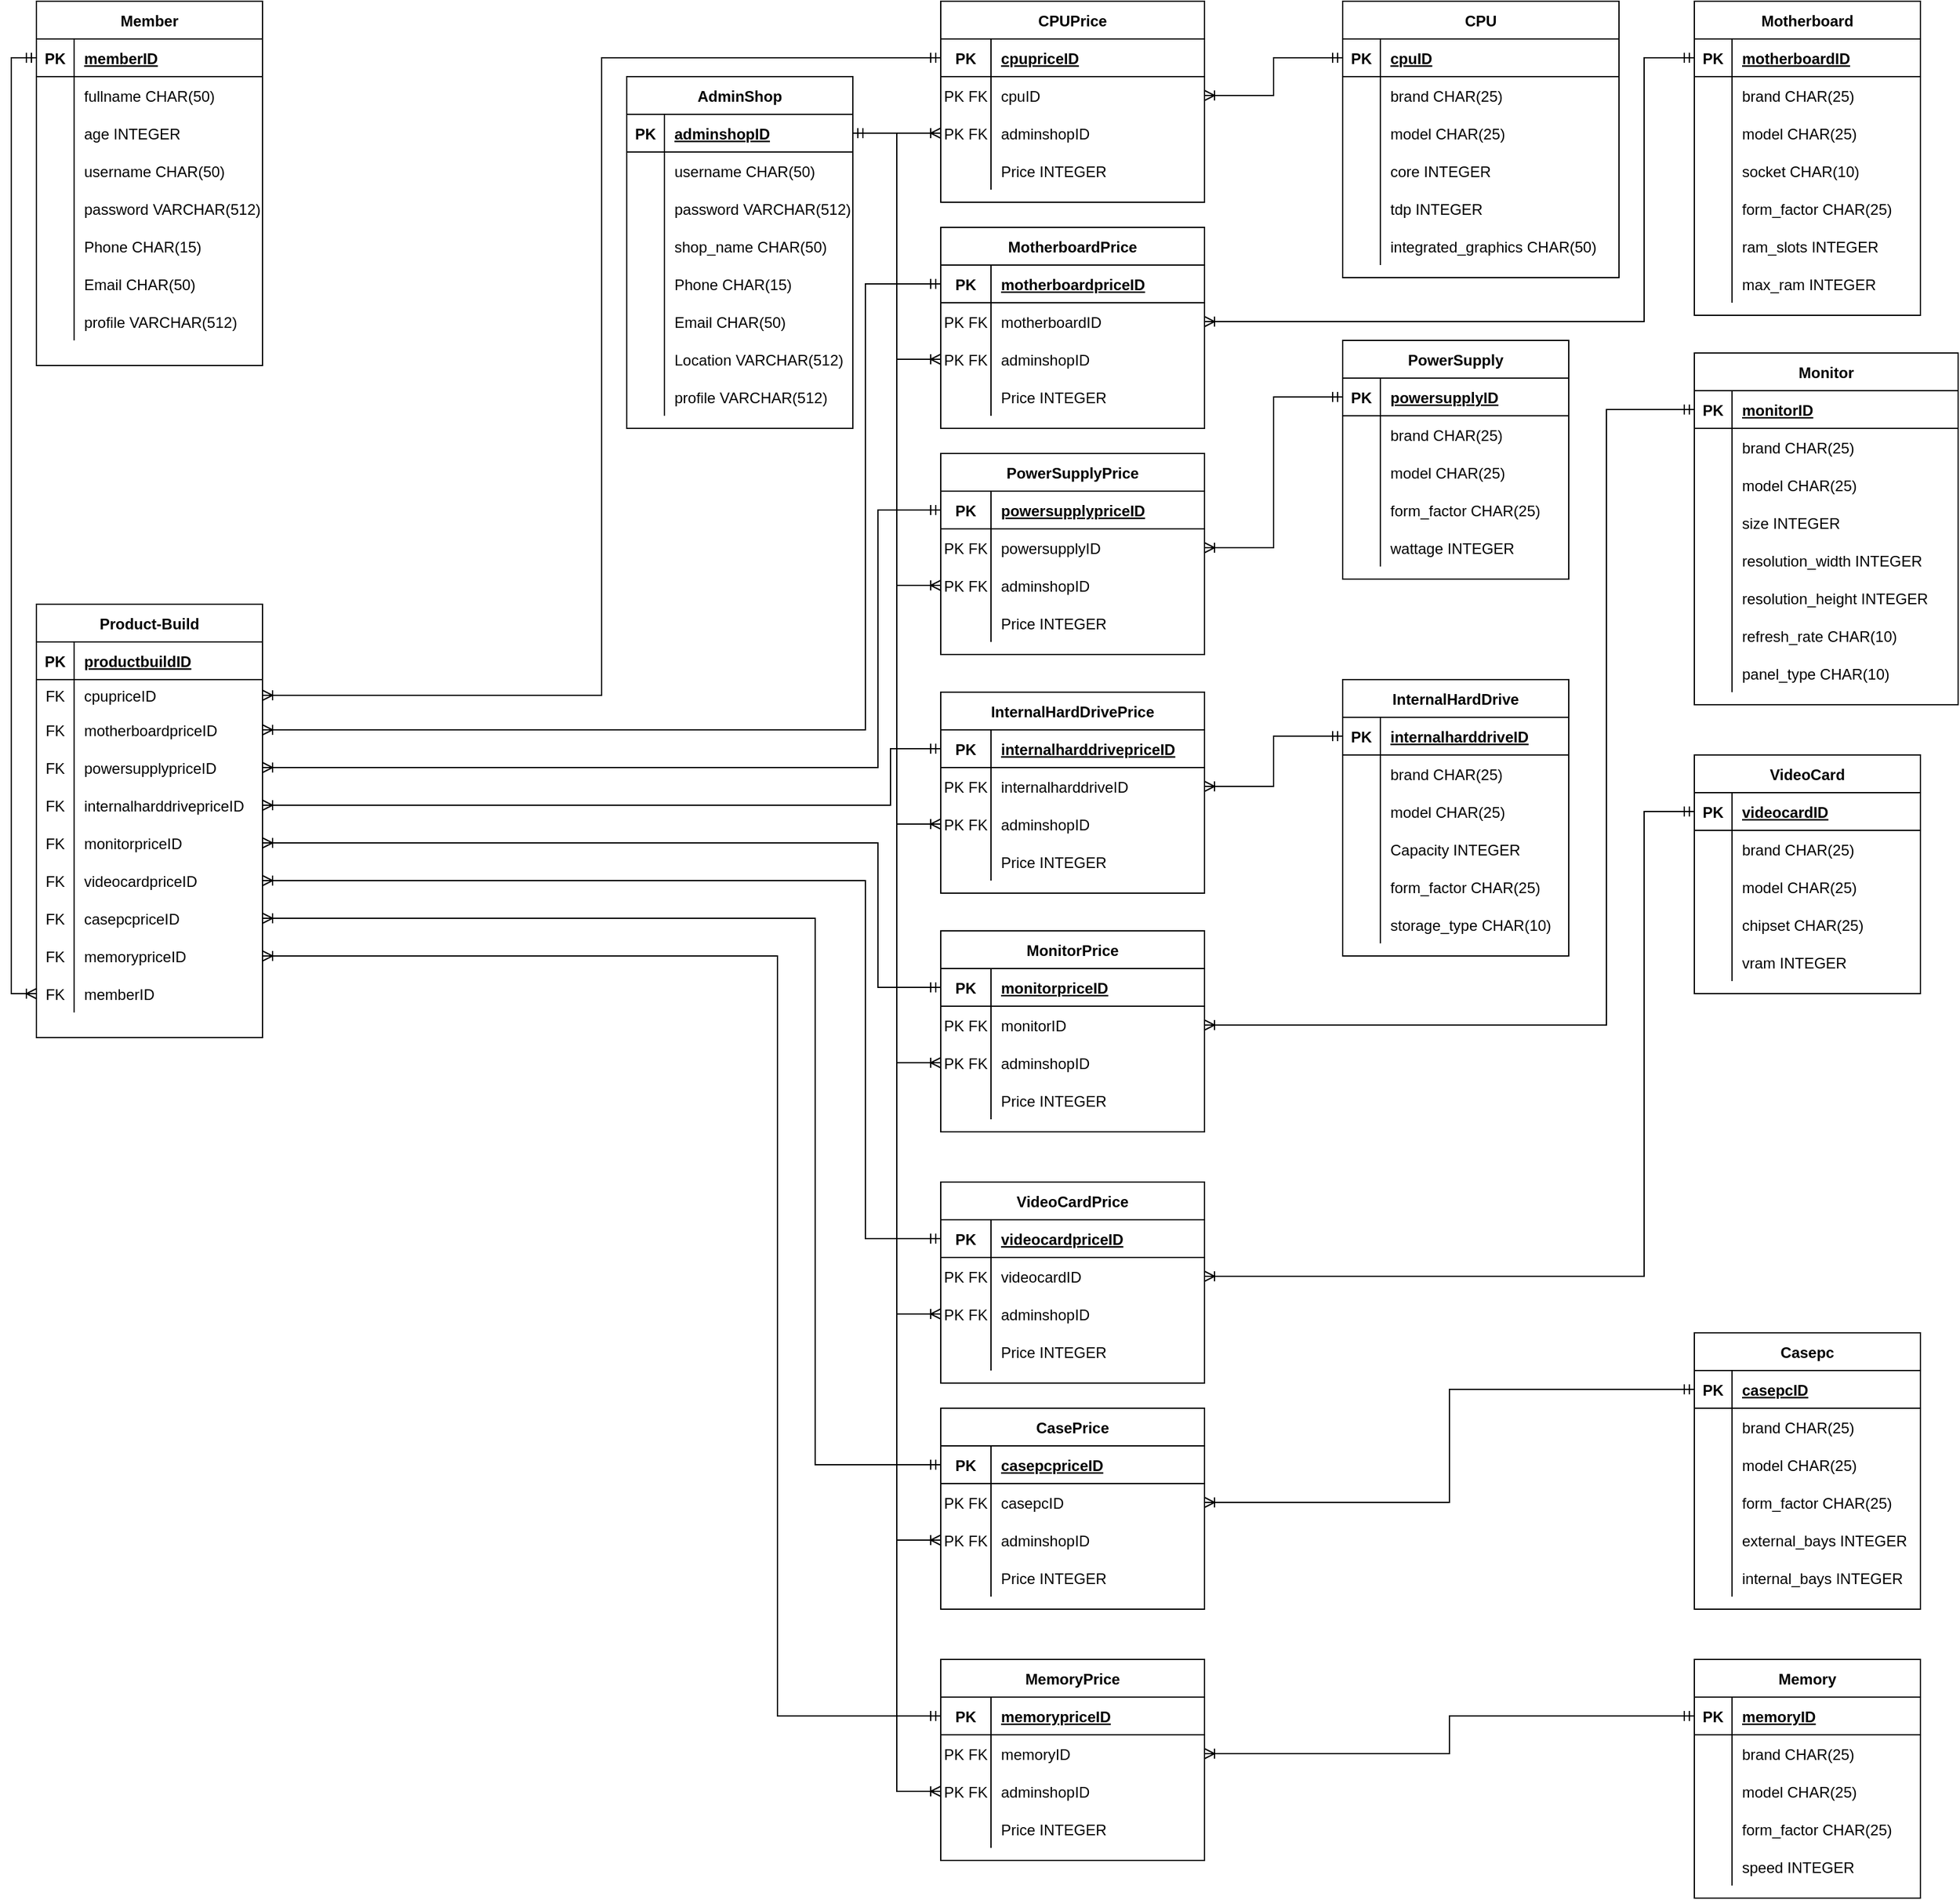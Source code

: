 <mxfile version="14.6.13" type="device"><diagram id="1YdGoK2aVCiKhIfBOL5V" name="Page-1"><mxGraphModel dx="2208" dy="461" grid="1" gridSize="10" guides="1" tooltips="1" connect="1" arrows="1" fold="1" page="1" pageScale="1" pageWidth="1100" pageHeight="850" math="0" shadow="0"><root><mxCell id="0"/><mxCell id="1" parent="0"/><mxCell id="2m4S6AyVafxKIHKsEBZX-1" value="CPU" style="shape=table;startSize=30;container=1;collapsible=1;childLayout=tableLayout;fixedRows=1;rowLines=0;fontStyle=1;align=center;resizeLast=1;" parent="1" vertex="1"><mxGeometry x="40" y="40" width="220" height="220" as="geometry"/></mxCell><mxCell id="2m4S6AyVafxKIHKsEBZX-2" value="" style="shape=partialRectangle;collapsible=0;dropTarget=0;pointerEvents=0;fillColor=none;top=0;left=0;bottom=1;right=0;points=[[0,0.5],[1,0.5]];portConstraint=eastwest;" parent="2m4S6AyVafxKIHKsEBZX-1" vertex="1"><mxGeometry y="30" width="220" height="30" as="geometry"/></mxCell><mxCell id="2m4S6AyVafxKIHKsEBZX-3" value="PK" style="shape=partialRectangle;connectable=0;fillColor=none;top=0;left=0;bottom=0;right=0;fontStyle=1;overflow=hidden;" parent="2m4S6AyVafxKIHKsEBZX-2" vertex="1"><mxGeometry width="30" height="30" as="geometry"/></mxCell><mxCell id="2m4S6AyVafxKIHKsEBZX-4" value="cpuID" style="shape=partialRectangle;connectable=0;fillColor=none;top=0;left=0;bottom=0;right=0;align=left;spacingLeft=6;fontStyle=5;overflow=hidden;" parent="2m4S6AyVafxKIHKsEBZX-2" vertex="1"><mxGeometry x="30" width="190" height="30" as="geometry"/></mxCell><mxCell id="2m4S6AyVafxKIHKsEBZX-5" value="" style="shape=partialRectangle;collapsible=0;dropTarget=0;pointerEvents=0;fillColor=none;top=0;left=0;bottom=0;right=0;points=[[0,0.5],[1,0.5]];portConstraint=eastwest;" parent="2m4S6AyVafxKIHKsEBZX-1" vertex="1"><mxGeometry y="60" width="220" height="30" as="geometry"/></mxCell><mxCell id="2m4S6AyVafxKIHKsEBZX-6" value="" style="shape=partialRectangle;connectable=0;fillColor=none;top=0;left=0;bottom=0;right=0;editable=1;overflow=hidden;" parent="2m4S6AyVafxKIHKsEBZX-5" vertex="1"><mxGeometry width="30" height="30" as="geometry"/></mxCell><mxCell id="2m4S6AyVafxKIHKsEBZX-7" value="brand CHAR(25)" style="shape=partialRectangle;connectable=0;fillColor=none;top=0;left=0;bottom=0;right=0;align=left;spacingLeft=6;overflow=hidden;" parent="2m4S6AyVafxKIHKsEBZX-5" vertex="1"><mxGeometry x="30" width="190" height="30" as="geometry"/></mxCell><mxCell id="2m4S6AyVafxKIHKsEBZX-8" value="" style="shape=partialRectangle;collapsible=0;dropTarget=0;pointerEvents=0;fillColor=none;top=0;left=0;bottom=0;right=0;points=[[0,0.5],[1,0.5]];portConstraint=eastwest;" parent="2m4S6AyVafxKIHKsEBZX-1" vertex="1"><mxGeometry y="90" width="220" height="30" as="geometry"/></mxCell><mxCell id="2m4S6AyVafxKIHKsEBZX-9" value="" style="shape=partialRectangle;connectable=0;fillColor=none;top=0;left=0;bottom=0;right=0;editable=1;overflow=hidden;" parent="2m4S6AyVafxKIHKsEBZX-8" vertex="1"><mxGeometry width="30" height="30" as="geometry"/></mxCell><mxCell id="2m4S6AyVafxKIHKsEBZX-10" value="model CHAR(25)" style="shape=partialRectangle;connectable=0;fillColor=none;top=0;left=0;bottom=0;right=0;align=left;spacingLeft=6;overflow=hidden;" parent="2m4S6AyVafxKIHKsEBZX-8" vertex="1"><mxGeometry x="30" width="190" height="30" as="geometry"/></mxCell><mxCell id="2m4S6AyVafxKIHKsEBZX-11" value="" style="shape=partialRectangle;collapsible=0;dropTarget=0;pointerEvents=0;fillColor=none;top=0;left=0;bottom=0;right=0;points=[[0,0.5],[1,0.5]];portConstraint=eastwest;" parent="2m4S6AyVafxKIHKsEBZX-1" vertex="1"><mxGeometry y="120" width="220" height="30" as="geometry"/></mxCell><mxCell id="2m4S6AyVafxKIHKsEBZX-12" value="" style="shape=partialRectangle;connectable=0;fillColor=none;top=0;left=0;bottom=0;right=0;editable=1;overflow=hidden;" parent="2m4S6AyVafxKIHKsEBZX-11" vertex="1"><mxGeometry width="30" height="30" as="geometry"/></mxCell><mxCell id="2m4S6AyVafxKIHKsEBZX-13" value="core INTEGER" style="shape=partialRectangle;connectable=0;fillColor=none;top=0;left=0;bottom=0;right=0;align=left;spacingLeft=6;overflow=hidden;" parent="2m4S6AyVafxKIHKsEBZX-11" vertex="1"><mxGeometry x="30" width="190" height="30" as="geometry"/></mxCell><mxCell id="2m4S6AyVafxKIHKsEBZX-33" value="" style="shape=partialRectangle;collapsible=0;dropTarget=0;pointerEvents=0;fillColor=none;top=0;left=0;bottom=0;right=0;points=[[0,0.5],[1,0.5]];portConstraint=eastwest;" parent="2m4S6AyVafxKIHKsEBZX-1" vertex="1"><mxGeometry y="150" width="220" height="30" as="geometry"/></mxCell><mxCell id="2m4S6AyVafxKIHKsEBZX-34" value="" style="shape=partialRectangle;connectable=0;fillColor=none;top=0;left=0;bottom=0;right=0;editable=1;overflow=hidden;" parent="2m4S6AyVafxKIHKsEBZX-33" vertex="1"><mxGeometry width="30" height="30" as="geometry"/></mxCell><mxCell id="2m4S6AyVafxKIHKsEBZX-35" value="tdp INTEGER" style="shape=partialRectangle;connectable=0;fillColor=none;top=0;left=0;bottom=0;right=0;align=left;spacingLeft=6;overflow=hidden;" parent="2m4S6AyVafxKIHKsEBZX-33" vertex="1"><mxGeometry x="30" width="190" height="30" as="geometry"/></mxCell><mxCell id="2m4S6AyVafxKIHKsEBZX-14" value="" style="shape=partialRectangle;collapsible=0;dropTarget=0;pointerEvents=0;fillColor=none;top=0;left=0;bottom=0;right=0;points=[[0,0.5],[1,0.5]];portConstraint=eastwest;" parent="2m4S6AyVafxKIHKsEBZX-1" vertex="1"><mxGeometry y="180" width="220" height="30" as="geometry"/></mxCell><mxCell id="2m4S6AyVafxKIHKsEBZX-15" value="" style="shape=partialRectangle;connectable=0;fillColor=none;top=0;left=0;bottom=0;right=0;editable=1;overflow=hidden;" parent="2m4S6AyVafxKIHKsEBZX-14" vertex="1"><mxGeometry width="30" height="30" as="geometry"/></mxCell><mxCell id="2m4S6AyVafxKIHKsEBZX-16" value="integrated_graphics CHAR(50)" style="shape=partialRectangle;connectable=0;fillColor=none;top=0;left=0;bottom=0;right=0;align=left;spacingLeft=6;overflow=hidden;" parent="2m4S6AyVafxKIHKsEBZX-14" vertex="1"><mxGeometry x="30" width="190" height="30" as="geometry"/></mxCell><mxCell id="2m4S6AyVafxKIHKsEBZX-17" value="Motherboard" style="shape=table;startSize=30;container=1;collapsible=1;childLayout=tableLayout;fixedRows=1;rowLines=0;fontStyle=1;align=center;resizeLast=1;" parent="1" vertex="1"><mxGeometry x="320" y="40" width="180" height="250" as="geometry"/></mxCell><mxCell id="2m4S6AyVafxKIHKsEBZX-18" value="" style="shape=partialRectangle;collapsible=0;dropTarget=0;pointerEvents=0;fillColor=none;top=0;left=0;bottom=1;right=0;points=[[0,0.5],[1,0.5]];portConstraint=eastwest;" parent="2m4S6AyVafxKIHKsEBZX-17" vertex="1"><mxGeometry y="30" width="180" height="30" as="geometry"/></mxCell><mxCell id="2m4S6AyVafxKIHKsEBZX-19" value="PK" style="shape=partialRectangle;connectable=0;fillColor=none;top=0;left=0;bottom=0;right=0;fontStyle=1;overflow=hidden;" parent="2m4S6AyVafxKIHKsEBZX-18" vertex="1"><mxGeometry width="30" height="30" as="geometry"/></mxCell><mxCell id="2m4S6AyVafxKIHKsEBZX-20" value="motherboardID" style="shape=partialRectangle;connectable=0;fillColor=none;top=0;left=0;bottom=0;right=0;align=left;spacingLeft=6;fontStyle=5;overflow=hidden;" parent="2m4S6AyVafxKIHKsEBZX-18" vertex="1"><mxGeometry x="30" width="150" height="30" as="geometry"/></mxCell><mxCell id="2m4S6AyVafxKIHKsEBZX-21" value="" style="shape=partialRectangle;collapsible=0;dropTarget=0;pointerEvents=0;fillColor=none;top=0;left=0;bottom=0;right=0;points=[[0,0.5],[1,0.5]];portConstraint=eastwest;" parent="2m4S6AyVafxKIHKsEBZX-17" vertex="1"><mxGeometry y="60" width="180" height="30" as="geometry"/></mxCell><mxCell id="2m4S6AyVafxKIHKsEBZX-22" value="" style="shape=partialRectangle;connectable=0;fillColor=none;top=0;left=0;bottom=0;right=0;editable=1;overflow=hidden;" parent="2m4S6AyVafxKIHKsEBZX-21" vertex="1"><mxGeometry width="30" height="30" as="geometry"/></mxCell><mxCell id="2m4S6AyVafxKIHKsEBZX-23" value="brand CHAR(25)" style="shape=partialRectangle;connectable=0;fillColor=none;top=0;left=0;bottom=0;right=0;align=left;spacingLeft=6;overflow=hidden;" parent="2m4S6AyVafxKIHKsEBZX-21" vertex="1"><mxGeometry x="30" width="150" height="30" as="geometry"/></mxCell><mxCell id="2m4S6AyVafxKIHKsEBZX-24" value="" style="shape=partialRectangle;collapsible=0;dropTarget=0;pointerEvents=0;fillColor=none;top=0;left=0;bottom=0;right=0;points=[[0,0.5],[1,0.5]];portConstraint=eastwest;" parent="2m4S6AyVafxKIHKsEBZX-17" vertex="1"><mxGeometry y="90" width="180" height="30" as="geometry"/></mxCell><mxCell id="2m4S6AyVafxKIHKsEBZX-25" value="" style="shape=partialRectangle;connectable=0;fillColor=none;top=0;left=0;bottom=0;right=0;editable=1;overflow=hidden;" parent="2m4S6AyVafxKIHKsEBZX-24" vertex="1"><mxGeometry width="30" height="30" as="geometry"/></mxCell><mxCell id="2m4S6AyVafxKIHKsEBZX-26" value="model CHAR(25)" style="shape=partialRectangle;connectable=0;fillColor=none;top=0;left=0;bottom=0;right=0;align=left;spacingLeft=6;overflow=hidden;" parent="2m4S6AyVafxKIHKsEBZX-24" vertex="1"><mxGeometry x="30" width="150" height="30" as="geometry"/></mxCell><mxCell id="2m4S6AyVafxKIHKsEBZX-27" value="" style="shape=partialRectangle;collapsible=0;dropTarget=0;pointerEvents=0;fillColor=none;top=0;left=0;bottom=0;right=0;points=[[0,0.5],[1,0.5]];portConstraint=eastwest;" parent="2m4S6AyVafxKIHKsEBZX-17" vertex="1"><mxGeometry y="120" width="180" height="30" as="geometry"/></mxCell><mxCell id="2m4S6AyVafxKIHKsEBZX-28" value="" style="shape=partialRectangle;connectable=0;fillColor=none;top=0;left=0;bottom=0;right=0;editable=1;overflow=hidden;" parent="2m4S6AyVafxKIHKsEBZX-27" vertex="1"><mxGeometry width="30" height="30" as="geometry"/></mxCell><mxCell id="2m4S6AyVafxKIHKsEBZX-29" value="socket CHAR(10)" style="shape=partialRectangle;connectable=0;fillColor=none;top=0;left=0;bottom=0;right=0;align=left;spacingLeft=6;overflow=hidden;" parent="2m4S6AyVafxKIHKsEBZX-27" vertex="1"><mxGeometry x="30" width="150" height="30" as="geometry"/></mxCell><mxCell id="2m4S6AyVafxKIHKsEBZX-30" value="" style="shape=partialRectangle;collapsible=0;dropTarget=0;pointerEvents=0;fillColor=none;top=0;left=0;bottom=0;right=0;points=[[0,0.5],[1,0.5]];portConstraint=eastwest;" parent="2m4S6AyVafxKIHKsEBZX-17" vertex="1"><mxGeometry y="150" width="180" height="30" as="geometry"/></mxCell><mxCell id="2m4S6AyVafxKIHKsEBZX-31" value="" style="shape=partialRectangle;connectable=0;fillColor=none;top=0;left=0;bottom=0;right=0;editable=1;overflow=hidden;" parent="2m4S6AyVafxKIHKsEBZX-30" vertex="1"><mxGeometry width="30" height="30" as="geometry"/></mxCell><mxCell id="2m4S6AyVafxKIHKsEBZX-32" value="form_factor CHAR(25)" style="shape=partialRectangle;connectable=0;fillColor=none;top=0;left=0;bottom=0;right=0;align=left;spacingLeft=6;overflow=hidden;" parent="2m4S6AyVafxKIHKsEBZX-30" vertex="1"><mxGeometry x="30" width="150" height="30" as="geometry"/></mxCell><mxCell id="2m4S6AyVafxKIHKsEBZX-36" value="" style="shape=partialRectangle;collapsible=0;dropTarget=0;pointerEvents=0;fillColor=none;top=0;left=0;bottom=0;right=0;points=[[0,0.5],[1,0.5]];portConstraint=eastwest;" parent="2m4S6AyVafxKIHKsEBZX-17" vertex="1"><mxGeometry y="180" width="180" height="30" as="geometry"/></mxCell><mxCell id="2m4S6AyVafxKIHKsEBZX-37" value="" style="shape=partialRectangle;connectable=0;fillColor=none;top=0;left=0;bottom=0;right=0;editable=1;overflow=hidden;" parent="2m4S6AyVafxKIHKsEBZX-36" vertex="1"><mxGeometry width="30" height="30" as="geometry"/></mxCell><mxCell id="2m4S6AyVafxKIHKsEBZX-38" value="ram_slots INTEGER" style="shape=partialRectangle;connectable=0;fillColor=none;top=0;left=0;bottom=0;right=0;align=left;spacingLeft=6;overflow=hidden;" parent="2m4S6AyVafxKIHKsEBZX-36" vertex="1"><mxGeometry x="30" width="150" height="30" as="geometry"/></mxCell><mxCell id="2m4S6AyVafxKIHKsEBZX-39" value="" style="shape=partialRectangle;collapsible=0;dropTarget=0;pointerEvents=0;fillColor=none;top=0;left=0;bottom=0;right=0;points=[[0,0.5],[1,0.5]];portConstraint=eastwest;" parent="2m4S6AyVafxKIHKsEBZX-17" vertex="1"><mxGeometry y="210" width="180" height="30" as="geometry"/></mxCell><mxCell id="2m4S6AyVafxKIHKsEBZX-40" value="" style="shape=partialRectangle;connectable=0;fillColor=none;top=0;left=0;bottom=0;right=0;editable=1;overflow=hidden;" parent="2m4S6AyVafxKIHKsEBZX-39" vertex="1"><mxGeometry width="30" height="30" as="geometry"/></mxCell><mxCell id="2m4S6AyVafxKIHKsEBZX-41" value="max_ram INTEGER" style="shape=partialRectangle;connectable=0;fillColor=none;top=0;left=0;bottom=0;right=0;align=left;spacingLeft=6;overflow=hidden;" parent="2m4S6AyVafxKIHKsEBZX-39" vertex="1"><mxGeometry x="30" width="150" height="30" as="geometry"/></mxCell><mxCell id="2m4S6AyVafxKIHKsEBZX-99" value="Monitor" style="shape=table;startSize=30;container=1;collapsible=1;childLayout=tableLayout;fixedRows=1;rowLines=0;fontStyle=1;align=center;resizeLast=1;" parent="1" vertex="1"><mxGeometry x="320" y="320" width="210" height="280" as="geometry"/></mxCell><mxCell id="2m4S6AyVafxKIHKsEBZX-100" value="" style="shape=partialRectangle;collapsible=0;dropTarget=0;pointerEvents=0;fillColor=none;top=0;left=0;bottom=1;right=0;points=[[0,0.5],[1,0.5]];portConstraint=eastwest;" parent="2m4S6AyVafxKIHKsEBZX-99" vertex="1"><mxGeometry y="30" width="210" height="30" as="geometry"/></mxCell><mxCell id="2m4S6AyVafxKIHKsEBZX-101" value="PK" style="shape=partialRectangle;connectable=0;fillColor=none;top=0;left=0;bottom=0;right=0;fontStyle=1;overflow=hidden;" parent="2m4S6AyVafxKIHKsEBZX-100" vertex="1"><mxGeometry width="30" height="30" as="geometry"/></mxCell><mxCell id="2m4S6AyVafxKIHKsEBZX-102" value="monitorID" style="shape=partialRectangle;connectable=0;fillColor=none;top=0;left=0;bottom=0;right=0;align=left;spacingLeft=6;fontStyle=5;overflow=hidden;" parent="2m4S6AyVafxKIHKsEBZX-100" vertex="1"><mxGeometry x="30" width="180" height="30" as="geometry"/></mxCell><mxCell id="2m4S6AyVafxKIHKsEBZX-103" value="" style="shape=partialRectangle;collapsible=0;dropTarget=0;pointerEvents=0;fillColor=none;top=0;left=0;bottom=0;right=0;points=[[0,0.5],[1,0.5]];portConstraint=eastwest;" parent="2m4S6AyVafxKIHKsEBZX-99" vertex="1"><mxGeometry y="60" width="210" height="30" as="geometry"/></mxCell><mxCell id="2m4S6AyVafxKIHKsEBZX-104" value="" style="shape=partialRectangle;connectable=0;fillColor=none;top=0;left=0;bottom=0;right=0;editable=1;overflow=hidden;" parent="2m4S6AyVafxKIHKsEBZX-103" vertex="1"><mxGeometry width="30" height="30" as="geometry"/></mxCell><mxCell id="2m4S6AyVafxKIHKsEBZX-105" value="brand CHAR(25)" style="shape=partialRectangle;connectable=0;fillColor=none;top=0;left=0;bottom=0;right=0;align=left;spacingLeft=6;overflow=hidden;" parent="2m4S6AyVafxKIHKsEBZX-103" vertex="1"><mxGeometry x="30" width="180" height="30" as="geometry"/></mxCell><mxCell id="2m4S6AyVafxKIHKsEBZX-106" value="" style="shape=partialRectangle;collapsible=0;dropTarget=0;pointerEvents=0;fillColor=none;top=0;left=0;bottom=0;right=0;points=[[0,0.5],[1,0.5]];portConstraint=eastwest;" parent="2m4S6AyVafxKIHKsEBZX-99" vertex="1"><mxGeometry y="90" width="210" height="30" as="geometry"/></mxCell><mxCell id="2m4S6AyVafxKIHKsEBZX-107" value="" style="shape=partialRectangle;connectable=0;fillColor=none;top=0;left=0;bottom=0;right=0;editable=1;overflow=hidden;" parent="2m4S6AyVafxKIHKsEBZX-106" vertex="1"><mxGeometry width="30" height="30" as="geometry"/></mxCell><mxCell id="2m4S6AyVafxKIHKsEBZX-108" value="model CHAR(25)" style="shape=partialRectangle;connectable=0;fillColor=none;top=0;left=0;bottom=0;right=0;align=left;spacingLeft=6;overflow=hidden;" parent="2m4S6AyVafxKIHKsEBZX-106" vertex="1"><mxGeometry x="30" width="180" height="30" as="geometry"/></mxCell><mxCell id="2m4S6AyVafxKIHKsEBZX-109" value="" style="shape=partialRectangle;collapsible=0;dropTarget=0;pointerEvents=0;fillColor=none;top=0;left=0;bottom=0;right=0;points=[[0,0.5],[1,0.5]];portConstraint=eastwest;" parent="2m4S6AyVafxKIHKsEBZX-99" vertex="1"><mxGeometry y="120" width="210" height="30" as="geometry"/></mxCell><mxCell id="2m4S6AyVafxKIHKsEBZX-110" value="" style="shape=partialRectangle;connectable=0;fillColor=none;top=0;left=0;bottom=0;right=0;editable=1;overflow=hidden;" parent="2m4S6AyVafxKIHKsEBZX-109" vertex="1"><mxGeometry width="30" height="30" as="geometry"/></mxCell><mxCell id="2m4S6AyVafxKIHKsEBZX-111" value="size INTEGER" style="shape=partialRectangle;connectable=0;fillColor=none;top=0;left=0;bottom=0;right=0;align=left;spacingLeft=6;overflow=hidden;" parent="2m4S6AyVafxKIHKsEBZX-109" vertex="1"><mxGeometry x="30" width="180" height="30" as="geometry"/></mxCell><mxCell id="2m4S6AyVafxKIHKsEBZX-112" value="" style="shape=partialRectangle;collapsible=0;dropTarget=0;pointerEvents=0;fillColor=none;top=0;left=0;bottom=0;right=0;points=[[0,0.5],[1,0.5]];portConstraint=eastwest;" parent="2m4S6AyVafxKIHKsEBZX-99" vertex="1"><mxGeometry y="150" width="210" height="30" as="geometry"/></mxCell><mxCell id="2m4S6AyVafxKIHKsEBZX-113" value="" style="shape=partialRectangle;connectable=0;fillColor=none;top=0;left=0;bottom=0;right=0;editable=1;overflow=hidden;" parent="2m4S6AyVafxKIHKsEBZX-112" vertex="1"><mxGeometry width="30" height="30" as="geometry"/></mxCell><mxCell id="2m4S6AyVafxKIHKsEBZX-114" value="resolution_width INTEGER" style="shape=partialRectangle;connectable=0;fillColor=none;top=0;left=0;bottom=0;right=0;align=left;spacingLeft=6;overflow=hidden;" parent="2m4S6AyVafxKIHKsEBZX-112" vertex="1"><mxGeometry x="30" width="180" height="30" as="geometry"/></mxCell><mxCell id="2m4S6AyVafxKIHKsEBZX-115" value="" style="shape=partialRectangle;collapsible=0;dropTarget=0;pointerEvents=0;fillColor=none;top=0;left=0;bottom=0;right=0;points=[[0,0.5],[1,0.5]];portConstraint=eastwest;" parent="2m4S6AyVafxKIHKsEBZX-99" vertex="1"><mxGeometry y="180" width="210" height="30" as="geometry"/></mxCell><mxCell id="2m4S6AyVafxKIHKsEBZX-116" value="" style="shape=partialRectangle;connectable=0;fillColor=none;top=0;left=0;bottom=0;right=0;editable=1;overflow=hidden;" parent="2m4S6AyVafxKIHKsEBZX-115" vertex="1"><mxGeometry width="30" height="30" as="geometry"/></mxCell><mxCell id="2m4S6AyVafxKIHKsEBZX-117" value="resolution_height INTEGER" style="shape=partialRectangle;connectable=0;fillColor=none;top=0;left=0;bottom=0;right=0;align=left;spacingLeft=6;overflow=hidden;" parent="2m4S6AyVafxKIHKsEBZX-115" vertex="1"><mxGeometry x="30" width="180" height="30" as="geometry"/></mxCell><mxCell id="2m4S6AyVafxKIHKsEBZX-118" value="" style="shape=partialRectangle;collapsible=0;dropTarget=0;pointerEvents=0;fillColor=none;top=0;left=0;bottom=0;right=0;points=[[0,0.5],[1,0.5]];portConstraint=eastwest;" parent="2m4S6AyVafxKIHKsEBZX-99" vertex="1"><mxGeometry y="210" width="210" height="30" as="geometry"/></mxCell><mxCell id="2m4S6AyVafxKIHKsEBZX-119" value="" style="shape=partialRectangle;connectable=0;fillColor=none;top=0;left=0;bottom=0;right=0;editable=1;overflow=hidden;" parent="2m4S6AyVafxKIHKsEBZX-118" vertex="1"><mxGeometry width="30" height="30" as="geometry"/></mxCell><mxCell id="2m4S6AyVafxKIHKsEBZX-120" value="refresh_rate CHAR(10)" style="shape=partialRectangle;connectable=0;fillColor=none;top=0;left=0;bottom=0;right=0;align=left;spacingLeft=6;overflow=hidden;" parent="2m4S6AyVafxKIHKsEBZX-118" vertex="1"><mxGeometry x="30" width="180" height="30" as="geometry"/></mxCell><mxCell id="2m4S6AyVafxKIHKsEBZX-121" value="" style="shape=partialRectangle;collapsible=0;dropTarget=0;pointerEvents=0;fillColor=none;top=0;left=0;bottom=0;right=0;points=[[0,0.5],[1,0.5]];portConstraint=eastwest;" parent="2m4S6AyVafxKIHKsEBZX-99" vertex="1"><mxGeometry y="240" width="210" height="30" as="geometry"/></mxCell><mxCell id="2m4S6AyVafxKIHKsEBZX-122" value="" style="shape=partialRectangle;connectable=0;fillColor=none;top=0;left=0;bottom=0;right=0;editable=1;overflow=hidden;" parent="2m4S6AyVafxKIHKsEBZX-121" vertex="1"><mxGeometry width="30" height="30" as="geometry"/></mxCell><mxCell id="2m4S6AyVafxKIHKsEBZX-123" value="panel_type CHAR(10)" style="shape=partialRectangle;connectable=0;fillColor=none;top=0;left=0;bottom=0;right=0;align=left;spacingLeft=6;overflow=hidden;" parent="2m4S6AyVafxKIHKsEBZX-121" vertex="1"><mxGeometry x="30" width="180" height="30" as="geometry"/></mxCell><mxCell id="2m4S6AyVafxKIHKsEBZX-64" value="VideoCard" style="shape=table;startSize=30;container=1;collapsible=1;childLayout=tableLayout;fixedRows=1;rowLines=0;fontStyle=1;align=center;resizeLast=1;" parent="1" vertex="1"><mxGeometry x="320" y="640" width="180" height="190" as="geometry"/></mxCell><mxCell id="2m4S6AyVafxKIHKsEBZX-65" value="" style="shape=partialRectangle;collapsible=0;dropTarget=0;pointerEvents=0;fillColor=none;top=0;left=0;bottom=1;right=0;points=[[0,0.5],[1,0.5]];portConstraint=eastwest;" parent="2m4S6AyVafxKIHKsEBZX-64" vertex="1"><mxGeometry y="30" width="180" height="30" as="geometry"/></mxCell><mxCell id="2m4S6AyVafxKIHKsEBZX-66" value="PK" style="shape=partialRectangle;connectable=0;fillColor=none;top=0;left=0;bottom=0;right=0;fontStyle=1;overflow=hidden;" parent="2m4S6AyVafxKIHKsEBZX-65" vertex="1"><mxGeometry width="30" height="30" as="geometry"/></mxCell><mxCell id="2m4S6AyVafxKIHKsEBZX-67" value="videocardID" style="shape=partialRectangle;connectable=0;fillColor=none;top=0;left=0;bottom=0;right=0;align=left;spacingLeft=6;fontStyle=5;overflow=hidden;" parent="2m4S6AyVafxKIHKsEBZX-65" vertex="1"><mxGeometry x="30" width="150" height="30" as="geometry"/></mxCell><mxCell id="2m4S6AyVafxKIHKsEBZX-68" value="" style="shape=partialRectangle;collapsible=0;dropTarget=0;pointerEvents=0;fillColor=none;top=0;left=0;bottom=0;right=0;points=[[0,0.5],[1,0.5]];portConstraint=eastwest;" parent="2m4S6AyVafxKIHKsEBZX-64" vertex="1"><mxGeometry y="60" width="180" height="30" as="geometry"/></mxCell><mxCell id="2m4S6AyVafxKIHKsEBZX-69" value="" style="shape=partialRectangle;connectable=0;fillColor=none;top=0;left=0;bottom=0;right=0;editable=1;overflow=hidden;" parent="2m4S6AyVafxKIHKsEBZX-68" vertex="1"><mxGeometry width="30" height="30" as="geometry"/></mxCell><mxCell id="2m4S6AyVafxKIHKsEBZX-70" value="brand CHAR(25)" style="shape=partialRectangle;connectable=0;fillColor=none;top=0;left=0;bottom=0;right=0;align=left;spacingLeft=6;overflow=hidden;" parent="2m4S6AyVafxKIHKsEBZX-68" vertex="1"><mxGeometry x="30" width="150" height="30" as="geometry"/></mxCell><mxCell id="2m4S6AyVafxKIHKsEBZX-71" value="" style="shape=partialRectangle;collapsible=0;dropTarget=0;pointerEvents=0;fillColor=none;top=0;left=0;bottom=0;right=0;points=[[0,0.5],[1,0.5]];portConstraint=eastwest;" parent="2m4S6AyVafxKIHKsEBZX-64" vertex="1"><mxGeometry y="90" width="180" height="30" as="geometry"/></mxCell><mxCell id="2m4S6AyVafxKIHKsEBZX-72" value="" style="shape=partialRectangle;connectable=0;fillColor=none;top=0;left=0;bottom=0;right=0;editable=1;overflow=hidden;" parent="2m4S6AyVafxKIHKsEBZX-71" vertex="1"><mxGeometry width="30" height="30" as="geometry"/></mxCell><mxCell id="2m4S6AyVafxKIHKsEBZX-73" value="model CHAR(25)" style="shape=partialRectangle;connectable=0;fillColor=none;top=0;left=0;bottom=0;right=0;align=left;spacingLeft=6;overflow=hidden;" parent="2m4S6AyVafxKIHKsEBZX-71" vertex="1"><mxGeometry x="30" width="150" height="30" as="geometry"/></mxCell><mxCell id="2m4S6AyVafxKIHKsEBZX-74" value="" style="shape=partialRectangle;collapsible=0;dropTarget=0;pointerEvents=0;fillColor=none;top=0;left=0;bottom=0;right=0;points=[[0,0.5],[1,0.5]];portConstraint=eastwest;" parent="2m4S6AyVafxKIHKsEBZX-64" vertex="1"><mxGeometry y="120" width="180" height="30" as="geometry"/></mxCell><mxCell id="2m4S6AyVafxKIHKsEBZX-75" value="" style="shape=partialRectangle;connectable=0;fillColor=none;top=0;left=0;bottom=0;right=0;editable=1;overflow=hidden;" parent="2m4S6AyVafxKIHKsEBZX-74" vertex="1"><mxGeometry width="30" height="30" as="geometry"/></mxCell><mxCell id="2m4S6AyVafxKIHKsEBZX-76" value="chipset CHAR(25)" style="shape=partialRectangle;connectable=0;fillColor=none;top=0;left=0;bottom=0;right=0;align=left;spacingLeft=6;overflow=hidden;" parent="2m4S6AyVafxKIHKsEBZX-74" vertex="1"><mxGeometry x="30" width="150" height="30" as="geometry"/></mxCell><mxCell id="2m4S6AyVafxKIHKsEBZX-77" value="" style="shape=partialRectangle;collapsible=0;dropTarget=0;pointerEvents=0;fillColor=none;top=0;left=0;bottom=0;right=0;points=[[0,0.5],[1,0.5]];portConstraint=eastwest;" parent="2m4S6AyVafxKIHKsEBZX-64" vertex="1"><mxGeometry y="150" width="180" height="30" as="geometry"/></mxCell><mxCell id="2m4S6AyVafxKIHKsEBZX-78" value="" style="shape=partialRectangle;connectable=0;fillColor=none;top=0;left=0;bottom=0;right=0;editable=1;overflow=hidden;" parent="2m4S6AyVafxKIHKsEBZX-77" vertex="1"><mxGeometry width="30" height="30" as="geometry"/></mxCell><mxCell id="2m4S6AyVafxKIHKsEBZX-79" value="vram INTEGER" style="shape=partialRectangle;connectable=0;fillColor=none;top=0;left=0;bottom=0;right=0;align=left;spacingLeft=6;overflow=hidden;" parent="2m4S6AyVafxKIHKsEBZX-77" vertex="1"><mxGeometry x="30" width="150" height="30" as="geometry"/></mxCell><mxCell id="2m4S6AyVafxKIHKsEBZX-146" value="CPUPrice" style="shape=table;startSize=30;container=1;collapsible=1;childLayout=tableLayout;fixedRows=1;rowLines=0;fontStyle=1;align=center;resizeLast=1;" parent="1" vertex="1"><mxGeometry x="-280" y="40" width="210" height="160" as="geometry"/></mxCell><mxCell id="2m4S6AyVafxKIHKsEBZX-147" value="" style="shape=partialRectangle;collapsible=0;dropTarget=0;pointerEvents=0;fillColor=none;top=0;left=0;bottom=1;right=0;points=[[0,0.5],[1,0.5]];portConstraint=eastwest;" parent="2m4S6AyVafxKIHKsEBZX-146" vertex="1"><mxGeometry y="30" width="210" height="30" as="geometry"/></mxCell><mxCell id="2m4S6AyVafxKIHKsEBZX-148" value="PK" style="shape=partialRectangle;connectable=0;fillColor=none;top=0;left=0;bottom=0;right=0;fontStyle=1;overflow=hidden;" parent="2m4S6AyVafxKIHKsEBZX-147" vertex="1"><mxGeometry width="40" height="30" as="geometry"/></mxCell><mxCell id="2m4S6AyVafxKIHKsEBZX-149" value="cpupriceID" style="shape=partialRectangle;connectable=0;fillColor=none;top=0;left=0;bottom=0;right=0;align=left;spacingLeft=6;fontStyle=5;overflow=hidden;" parent="2m4S6AyVafxKIHKsEBZX-147" vertex="1"><mxGeometry x="40" width="170" height="30" as="geometry"/></mxCell><mxCell id="2m4S6AyVafxKIHKsEBZX-150" value="" style="shape=partialRectangle;collapsible=0;dropTarget=0;pointerEvents=0;fillColor=none;top=0;left=0;bottom=0;right=0;points=[[0,0.5],[1,0.5]];portConstraint=eastwest;" parent="2m4S6AyVafxKIHKsEBZX-146" vertex="1"><mxGeometry y="60" width="210" height="30" as="geometry"/></mxCell><mxCell id="2m4S6AyVafxKIHKsEBZX-151" value="PK FK" style="shape=partialRectangle;connectable=0;fillColor=none;top=0;left=0;bottom=0;right=0;editable=1;overflow=hidden;" parent="2m4S6AyVafxKIHKsEBZX-150" vertex="1"><mxGeometry width="40" height="30" as="geometry"/></mxCell><mxCell id="2m4S6AyVafxKIHKsEBZX-152" value="cpuID" style="shape=partialRectangle;connectable=0;fillColor=none;top=0;left=0;bottom=0;right=0;align=left;spacingLeft=6;overflow=hidden;" parent="2m4S6AyVafxKIHKsEBZX-150" vertex="1"><mxGeometry x="40" width="170" height="30" as="geometry"/></mxCell><mxCell id="2m4S6AyVafxKIHKsEBZX-153" value="" style="shape=partialRectangle;collapsible=0;dropTarget=0;pointerEvents=0;fillColor=none;top=0;left=0;bottom=0;right=0;points=[[0,0.5],[1,0.5]];portConstraint=eastwest;" parent="2m4S6AyVafxKIHKsEBZX-146" vertex="1"><mxGeometry y="90" width="210" height="30" as="geometry"/></mxCell><mxCell id="2m4S6AyVafxKIHKsEBZX-154" value="PK FK" style="shape=partialRectangle;connectable=0;fillColor=none;top=0;left=0;bottom=0;right=0;editable=1;overflow=hidden;" parent="2m4S6AyVafxKIHKsEBZX-153" vertex="1"><mxGeometry width="40" height="30" as="geometry"/></mxCell><mxCell id="2m4S6AyVafxKIHKsEBZX-155" value="adminshopID" style="shape=partialRectangle;connectable=0;fillColor=none;top=0;left=0;bottom=0;right=0;align=left;spacingLeft=6;overflow=hidden;" parent="2m4S6AyVafxKIHKsEBZX-153" vertex="1"><mxGeometry x="40" width="170" height="30" as="geometry"/></mxCell><mxCell id="2m4S6AyVafxKIHKsEBZX-156" value="" style="shape=partialRectangle;collapsible=0;dropTarget=0;pointerEvents=0;fillColor=none;top=0;left=0;bottom=0;right=0;points=[[0,0.5],[1,0.5]];portConstraint=eastwest;" parent="2m4S6AyVafxKIHKsEBZX-146" vertex="1"><mxGeometry y="120" width="210" height="30" as="geometry"/></mxCell><mxCell id="2m4S6AyVafxKIHKsEBZX-157" value="" style="shape=partialRectangle;connectable=0;fillColor=none;top=0;left=0;bottom=0;right=0;editable=1;overflow=hidden;" parent="2m4S6AyVafxKIHKsEBZX-156" vertex="1"><mxGeometry width="40" height="30" as="geometry"/></mxCell><mxCell id="2m4S6AyVafxKIHKsEBZX-158" value="Price INTEGER" style="shape=partialRectangle;connectable=0;fillColor=none;top=0;left=0;bottom=0;right=0;align=left;spacingLeft=6;overflow=hidden;" parent="2m4S6AyVafxKIHKsEBZX-156" vertex="1"><mxGeometry x="40" width="170" height="30" as="geometry"/></mxCell><mxCell id="2m4S6AyVafxKIHKsEBZX-161" style="edgeStyle=orthogonalEdgeStyle;rounded=0;orthogonalLoop=1;jettySize=auto;html=1;entryX=0;entryY=0.5;entryDx=0;entryDy=0;startArrow=ERmandOne;startFill=0;endArrow=ERoneToMany;endFill=0;" parent="1" source="2m4S6AyVafxKIHKsEBZX-125" target="2m4S6AyVafxKIHKsEBZX-153" edge="1"><mxGeometry relative="1" as="geometry"/></mxCell><mxCell id="2m4S6AyVafxKIHKsEBZX-162" style="edgeStyle=orthogonalEdgeStyle;rounded=0;orthogonalLoop=1;jettySize=auto;html=1;entryX=1;entryY=0.5;entryDx=0;entryDy=0;startArrow=ERmandOne;startFill=0;endArrow=ERoneToMany;endFill=0;" parent="1" source="2m4S6AyVafxKIHKsEBZX-2" target="2m4S6AyVafxKIHKsEBZX-150" edge="1"><mxGeometry relative="1" as="geometry"/></mxCell><mxCell id="2m4S6AyVafxKIHKsEBZX-176" value="PowerSupplyPrice" style="shape=table;startSize=30;container=1;collapsible=1;childLayout=tableLayout;fixedRows=1;rowLines=0;fontStyle=1;align=center;resizeLast=1;" parent="1" vertex="1"><mxGeometry x="-280" y="400" width="210" height="160" as="geometry"/></mxCell><mxCell id="2m4S6AyVafxKIHKsEBZX-177" value="" style="shape=partialRectangle;collapsible=0;dropTarget=0;pointerEvents=0;fillColor=none;top=0;left=0;bottom=1;right=0;points=[[0,0.5],[1,0.5]];portConstraint=eastwest;" parent="2m4S6AyVafxKIHKsEBZX-176" vertex="1"><mxGeometry y="30" width="210" height="30" as="geometry"/></mxCell><mxCell id="2m4S6AyVafxKIHKsEBZX-178" value="PK" style="shape=partialRectangle;connectable=0;fillColor=none;top=0;left=0;bottom=0;right=0;fontStyle=1;overflow=hidden;" parent="2m4S6AyVafxKIHKsEBZX-177" vertex="1"><mxGeometry width="40" height="30" as="geometry"/></mxCell><mxCell id="2m4S6AyVafxKIHKsEBZX-179" value="powersupplypriceID" style="shape=partialRectangle;connectable=0;fillColor=none;top=0;left=0;bottom=0;right=0;align=left;spacingLeft=6;fontStyle=5;overflow=hidden;" parent="2m4S6AyVafxKIHKsEBZX-177" vertex="1"><mxGeometry x="40" width="170" height="30" as="geometry"/></mxCell><mxCell id="2m4S6AyVafxKIHKsEBZX-180" value="" style="shape=partialRectangle;collapsible=0;dropTarget=0;pointerEvents=0;fillColor=none;top=0;left=0;bottom=0;right=0;points=[[0,0.5],[1,0.5]];portConstraint=eastwest;" parent="2m4S6AyVafxKIHKsEBZX-176" vertex="1"><mxGeometry y="60" width="210" height="30" as="geometry"/></mxCell><mxCell id="2m4S6AyVafxKIHKsEBZX-181" value="PK FK" style="shape=partialRectangle;connectable=0;fillColor=none;top=0;left=0;bottom=0;right=0;editable=1;overflow=hidden;" parent="2m4S6AyVafxKIHKsEBZX-180" vertex="1"><mxGeometry width="40" height="30" as="geometry"/></mxCell><mxCell id="2m4S6AyVafxKIHKsEBZX-182" value="powersupplyID" style="shape=partialRectangle;connectable=0;fillColor=none;top=0;left=0;bottom=0;right=0;align=left;spacingLeft=6;overflow=hidden;" parent="2m4S6AyVafxKIHKsEBZX-180" vertex="1"><mxGeometry x="40" width="170" height="30" as="geometry"/></mxCell><mxCell id="2m4S6AyVafxKIHKsEBZX-183" value="" style="shape=partialRectangle;collapsible=0;dropTarget=0;pointerEvents=0;fillColor=none;top=0;left=0;bottom=0;right=0;points=[[0,0.5],[1,0.5]];portConstraint=eastwest;" parent="2m4S6AyVafxKIHKsEBZX-176" vertex="1"><mxGeometry y="90" width="210" height="30" as="geometry"/></mxCell><mxCell id="2m4S6AyVafxKIHKsEBZX-184" value="PK FK" style="shape=partialRectangle;connectable=0;fillColor=none;top=0;left=0;bottom=0;right=0;editable=1;overflow=hidden;" parent="2m4S6AyVafxKIHKsEBZX-183" vertex="1"><mxGeometry width="40" height="30" as="geometry"/></mxCell><mxCell id="2m4S6AyVafxKIHKsEBZX-185" value="adminshopID" style="shape=partialRectangle;connectable=0;fillColor=none;top=0;left=0;bottom=0;right=0;align=left;spacingLeft=6;overflow=hidden;" parent="2m4S6AyVafxKIHKsEBZX-183" vertex="1"><mxGeometry x="40" width="170" height="30" as="geometry"/></mxCell><mxCell id="2m4S6AyVafxKIHKsEBZX-186" value="" style="shape=partialRectangle;collapsible=0;dropTarget=0;pointerEvents=0;fillColor=none;top=0;left=0;bottom=0;right=0;points=[[0,0.5],[1,0.5]];portConstraint=eastwest;" parent="2m4S6AyVafxKIHKsEBZX-176" vertex="1"><mxGeometry y="120" width="210" height="30" as="geometry"/></mxCell><mxCell id="2m4S6AyVafxKIHKsEBZX-187" value="" style="shape=partialRectangle;connectable=0;fillColor=none;top=0;left=0;bottom=0;right=0;editable=1;overflow=hidden;" parent="2m4S6AyVafxKIHKsEBZX-186" vertex="1"><mxGeometry width="40" height="30" as="geometry"/></mxCell><mxCell id="2m4S6AyVafxKIHKsEBZX-188" value="Price INTEGER" style="shape=partialRectangle;connectable=0;fillColor=none;top=0;left=0;bottom=0;right=0;align=left;spacingLeft=6;overflow=hidden;" parent="2m4S6AyVafxKIHKsEBZX-186" vertex="1"><mxGeometry x="40" width="170" height="30" as="geometry"/></mxCell><mxCell id="2m4S6AyVafxKIHKsEBZX-163" value="MotherboardPrice" style="shape=table;startSize=30;container=1;collapsible=1;childLayout=tableLayout;fixedRows=1;rowLines=0;fontStyle=1;align=center;resizeLast=1;" parent="1" vertex="1"><mxGeometry x="-280" y="220" width="210" height="160" as="geometry"/></mxCell><mxCell id="2m4S6AyVafxKIHKsEBZX-164" value="" style="shape=partialRectangle;collapsible=0;dropTarget=0;pointerEvents=0;fillColor=none;top=0;left=0;bottom=1;right=0;points=[[0,0.5],[1,0.5]];portConstraint=eastwest;" parent="2m4S6AyVafxKIHKsEBZX-163" vertex="1"><mxGeometry y="30" width="210" height="30" as="geometry"/></mxCell><mxCell id="2m4S6AyVafxKIHKsEBZX-165" value="PK" style="shape=partialRectangle;connectable=0;fillColor=none;top=0;left=0;bottom=0;right=0;fontStyle=1;overflow=hidden;" parent="2m4S6AyVafxKIHKsEBZX-164" vertex="1"><mxGeometry width="40" height="30" as="geometry"/></mxCell><mxCell id="2m4S6AyVafxKIHKsEBZX-166" value="motherboardpriceID" style="shape=partialRectangle;connectable=0;fillColor=none;top=0;left=0;bottom=0;right=0;align=left;spacingLeft=6;fontStyle=5;overflow=hidden;" parent="2m4S6AyVafxKIHKsEBZX-164" vertex="1"><mxGeometry x="40" width="170" height="30" as="geometry"/></mxCell><mxCell id="2m4S6AyVafxKIHKsEBZX-167" value="" style="shape=partialRectangle;collapsible=0;dropTarget=0;pointerEvents=0;fillColor=none;top=0;left=0;bottom=0;right=0;points=[[0,0.5],[1,0.5]];portConstraint=eastwest;" parent="2m4S6AyVafxKIHKsEBZX-163" vertex="1"><mxGeometry y="60" width="210" height="30" as="geometry"/></mxCell><mxCell id="2m4S6AyVafxKIHKsEBZX-168" value="PK FK" style="shape=partialRectangle;connectable=0;fillColor=none;top=0;left=0;bottom=0;right=0;editable=1;overflow=hidden;" parent="2m4S6AyVafxKIHKsEBZX-167" vertex="1"><mxGeometry width="40" height="30" as="geometry"/></mxCell><mxCell id="2m4S6AyVafxKIHKsEBZX-169" value="motherboardID" style="shape=partialRectangle;connectable=0;fillColor=none;top=0;left=0;bottom=0;right=0;align=left;spacingLeft=6;overflow=hidden;" parent="2m4S6AyVafxKIHKsEBZX-167" vertex="1"><mxGeometry x="40" width="170" height="30" as="geometry"/></mxCell><mxCell id="2m4S6AyVafxKIHKsEBZX-170" value="" style="shape=partialRectangle;collapsible=0;dropTarget=0;pointerEvents=0;fillColor=none;top=0;left=0;bottom=0;right=0;points=[[0,0.5],[1,0.5]];portConstraint=eastwest;" parent="2m4S6AyVafxKIHKsEBZX-163" vertex="1"><mxGeometry y="90" width="210" height="30" as="geometry"/></mxCell><mxCell id="2m4S6AyVafxKIHKsEBZX-171" value="PK FK" style="shape=partialRectangle;connectable=0;fillColor=none;top=0;left=0;bottom=0;right=0;editable=1;overflow=hidden;" parent="2m4S6AyVafxKIHKsEBZX-170" vertex="1"><mxGeometry width="40" height="30" as="geometry"/></mxCell><mxCell id="2m4S6AyVafxKIHKsEBZX-172" value="adminshopID" style="shape=partialRectangle;connectable=0;fillColor=none;top=0;left=0;bottom=0;right=0;align=left;spacingLeft=6;overflow=hidden;" parent="2m4S6AyVafxKIHKsEBZX-170" vertex="1"><mxGeometry x="40" width="170" height="30" as="geometry"/></mxCell><mxCell id="2m4S6AyVafxKIHKsEBZX-173" value="" style="shape=partialRectangle;collapsible=0;dropTarget=0;pointerEvents=0;fillColor=none;top=0;left=0;bottom=0;right=0;points=[[0,0.5],[1,0.5]];portConstraint=eastwest;" parent="2m4S6AyVafxKIHKsEBZX-163" vertex="1"><mxGeometry y="120" width="210" height="30" as="geometry"/></mxCell><mxCell id="2m4S6AyVafxKIHKsEBZX-174" value="" style="shape=partialRectangle;connectable=0;fillColor=none;top=0;left=0;bottom=0;right=0;editable=1;overflow=hidden;" parent="2m4S6AyVafxKIHKsEBZX-173" vertex="1"><mxGeometry width="40" height="30" as="geometry"/></mxCell><mxCell id="2m4S6AyVafxKIHKsEBZX-175" value="Price INTEGER" style="shape=partialRectangle;connectable=0;fillColor=none;top=0;left=0;bottom=0;right=0;align=left;spacingLeft=6;overflow=hidden;" parent="2m4S6AyVafxKIHKsEBZX-173" vertex="1"><mxGeometry x="40" width="170" height="30" as="geometry"/></mxCell><mxCell id="2m4S6AyVafxKIHKsEBZX-189" value="InternalHardDrivePrice" style="shape=table;startSize=30;container=1;collapsible=1;childLayout=tableLayout;fixedRows=1;rowLines=0;fontStyle=1;align=center;resizeLast=1;" parent="1" vertex="1"><mxGeometry x="-280" y="590" width="210" height="160" as="geometry"/></mxCell><mxCell id="2m4S6AyVafxKIHKsEBZX-190" value="" style="shape=partialRectangle;collapsible=0;dropTarget=0;pointerEvents=0;fillColor=none;top=0;left=0;bottom=1;right=0;points=[[0,0.5],[1,0.5]];portConstraint=eastwest;" parent="2m4S6AyVafxKIHKsEBZX-189" vertex="1"><mxGeometry y="30" width="210" height="30" as="geometry"/></mxCell><mxCell id="2m4S6AyVafxKIHKsEBZX-191" value="PK" style="shape=partialRectangle;connectable=0;fillColor=none;top=0;left=0;bottom=0;right=0;fontStyle=1;overflow=hidden;" parent="2m4S6AyVafxKIHKsEBZX-190" vertex="1"><mxGeometry width="40" height="30" as="geometry"/></mxCell><mxCell id="2m4S6AyVafxKIHKsEBZX-192" value="internalharddrivepriceID" style="shape=partialRectangle;connectable=0;fillColor=none;top=0;left=0;bottom=0;right=0;align=left;spacingLeft=6;fontStyle=5;overflow=hidden;" parent="2m4S6AyVafxKIHKsEBZX-190" vertex="1"><mxGeometry x="40" width="170" height="30" as="geometry"/></mxCell><mxCell id="2m4S6AyVafxKIHKsEBZX-193" value="" style="shape=partialRectangle;collapsible=0;dropTarget=0;pointerEvents=0;fillColor=none;top=0;left=0;bottom=0;right=0;points=[[0,0.5],[1,0.5]];portConstraint=eastwest;" parent="2m4S6AyVafxKIHKsEBZX-189" vertex="1"><mxGeometry y="60" width="210" height="30" as="geometry"/></mxCell><mxCell id="2m4S6AyVafxKIHKsEBZX-194" value="PK FK" style="shape=partialRectangle;connectable=0;fillColor=none;top=0;left=0;bottom=0;right=0;editable=1;overflow=hidden;" parent="2m4S6AyVafxKIHKsEBZX-193" vertex="1"><mxGeometry width="40" height="30" as="geometry"/></mxCell><mxCell id="2m4S6AyVafxKIHKsEBZX-195" value="internalharddriveID" style="shape=partialRectangle;connectable=0;fillColor=none;top=0;left=0;bottom=0;right=0;align=left;spacingLeft=6;overflow=hidden;" parent="2m4S6AyVafxKIHKsEBZX-193" vertex="1"><mxGeometry x="40" width="170" height="30" as="geometry"/></mxCell><mxCell id="2m4S6AyVafxKIHKsEBZX-196" value="" style="shape=partialRectangle;collapsible=0;dropTarget=0;pointerEvents=0;fillColor=none;top=0;left=0;bottom=0;right=0;points=[[0,0.5],[1,0.5]];portConstraint=eastwest;" parent="2m4S6AyVafxKIHKsEBZX-189" vertex="1"><mxGeometry y="90" width="210" height="30" as="geometry"/></mxCell><mxCell id="2m4S6AyVafxKIHKsEBZX-197" value="PK FK" style="shape=partialRectangle;connectable=0;fillColor=none;top=0;left=0;bottom=0;right=0;editable=1;overflow=hidden;" parent="2m4S6AyVafxKIHKsEBZX-196" vertex="1"><mxGeometry width="40" height="30" as="geometry"/></mxCell><mxCell id="2m4S6AyVafxKIHKsEBZX-198" value="adminshopID" style="shape=partialRectangle;connectable=0;fillColor=none;top=0;left=0;bottom=0;right=0;align=left;spacingLeft=6;overflow=hidden;" parent="2m4S6AyVafxKIHKsEBZX-196" vertex="1"><mxGeometry x="40" width="170" height="30" as="geometry"/></mxCell><mxCell id="2m4S6AyVafxKIHKsEBZX-199" value="" style="shape=partialRectangle;collapsible=0;dropTarget=0;pointerEvents=0;fillColor=none;top=0;left=0;bottom=0;right=0;points=[[0,0.5],[1,0.5]];portConstraint=eastwest;" parent="2m4S6AyVafxKIHKsEBZX-189" vertex="1"><mxGeometry y="120" width="210" height="30" as="geometry"/></mxCell><mxCell id="2m4S6AyVafxKIHKsEBZX-200" value="" style="shape=partialRectangle;connectable=0;fillColor=none;top=0;left=0;bottom=0;right=0;editable=1;overflow=hidden;" parent="2m4S6AyVafxKIHKsEBZX-199" vertex="1"><mxGeometry width="40" height="30" as="geometry"/></mxCell><mxCell id="2m4S6AyVafxKIHKsEBZX-201" value="Price INTEGER" style="shape=partialRectangle;connectable=0;fillColor=none;top=0;left=0;bottom=0;right=0;align=left;spacingLeft=6;overflow=hidden;" parent="2m4S6AyVafxKIHKsEBZX-199" vertex="1"><mxGeometry x="40" width="170" height="30" as="geometry"/></mxCell><mxCell id="2m4S6AyVafxKIHKsEBZX-202" value="MonitorPrice" style="shape=table;startSize=30;container=1;collapsible=1;childLayout=tableLayout;fixedRows=1;rowLines=0;fontStyle=1;align=center;resizeLast=1;" parent="1" vertex="1"><mxGeometry x="-280" y="780" width="210" height="160" as="geometry"/></mxCell><mxCell id="2m4S6AyVafxKIHKsEBZX-203" value="" style="shape=partialRectangle;collapsible=0;dropTarget=0;pointerEvents=0;fillColor=none;top=0;left=0;bottom=1;right=0;points=[[0,0.5],[1,0.5]];portConstraint=eastwest;" parent="2m4S6AyVafxKIHKsEBZX-202" vertex="1"><mxGeometry y="30" width="210" height="30" as="geometry"/></mxCell><mxCell id="2m4S6AyVafxKIHKsEBZX-204" value="PK" style="shape=partialRectangle;connectable=0;fillColor=none;top=0;left=0;bottom=0;right=0;fontStyle=1;overflow=hidden;" parent="2m4S6AyVafxKIHKsEBZX-203" vertex="1"><mxGeometry width="40" height="30" as="geometry"/></mxCell><mxCell id="2m4S6AyVafxKIHKsEBZX-205" value="monitorpriceID" style="shape=partialRectangle;connectable=0;fillColor=none;top=0;left=0;bottom=0;right=0;align=left;spacingLeft=6;fontStyle=5;overflow=hidden;" parent="2m4S6AyVafxKIHKsEBZX-203" vertex="1"><mxGeometry x="40" width="170" height="30" as="geometry"/></mxCell><mxCell id="2m4S6AyVafxKIHKsEBZX-206" value="" style="shape=partialRectangle;collapsible=0;dropTarget=0;pointerEvents=0;fillColor=none;top=0;left=0;bottom=0;right=0;points=[[0,0.5],[1,0.5]];portConstraint=eastwest;" parent="2m4S6AyVafxKIHKsEBZX-202" vertex="1"><mxGeometry y="60" width="210" height="30" as="geometry"/></mxCell><mxCell id="2m4S6AyVafxKIHKsEBZX-207" value="PK FK" style="shape=partialRectangle;connectable=0;fillColor=none;top=0;left=0;bottom=0;right=0;editable=1;overflow=hidden;" parent="2m4S6AyVafxKIHKsEBZX-206" vertex="1"><mxGeometry width="40" height="30" as="geometry"/></mxCell><mxCell id="2m4S6AyVafxKIHKsEBZX-208" value="monitorID" style="shape=partialRectangle;connectable=0;fillColor=none;top=0;left=0;bottom=0;right=0;align=left;spacingLeft=6;overflow=hidden;" parent="2m4S6AyVafxKIHKsEBZX-206" vertex="1"><mxGeometry x="40" width="170" height="30" as="geometry"/></mxCell><mxCell id="2m4S6AyVafxKIHKsEBZX-209" value="" style="shape=partialRectangle;collapsible=0;dropTarget=0;pointerEvents=0;fillColor=none;top=0;left=0;bottom=0;right=0;points=[[0,0.5],[1,0.5]];portConstraint=eastwest;" parent="2m4S6AyVafxKIHKsEBZX-202" vertex="1"><mxGeometry y="90" width="210" height="30" as="geometry"/></mxCell><mxCell id="2m4S6AyVafxKIHKsEBZX-210" value="PK FK" style="shape=partialRectangle;connectable=0;fillColor=none;top=0;left=0;bottom=0;right=0;editable=1;overflow=hidden;" parent="2m4S6AyVafxKIHKsEBZX-209" vertex="1"><mxGeometry width="40" height="30" as="geometry"/></mxCell><mxCell id="2m4S6AyVafxKIHKsEBZX-211" value="adminshopID" style="shape=partialRectangle;connectable=0;fillColor=none;top=0;left=0;bottom=0;right=0;align=left;spacingLeft=6;overflow=hidden;" parent="2m4S6AyVafxKIHKsEBZX-209" vertex="1"><mxGeometry x="40" width="170" height="30" as="geometry"/></mxCell><mxCell id="2m4S6AyVafxKIHKsEBZX-212" value="" style="shape=partialRectangle;collapsible=0;dropTarget=0;pointerEvents=0;fillColor=none;top=0;left=0;bottom=0;right=0;points=[[0,0.5],[1,0.5]];portConstraint=eastwest;" parent="2m4S6AyVafxKIHKsEBZX-202" vertex="1"><mxGeometry y="120" width="210" height="30" as="geometry"/></mxCell><mxCell id="2m4S6AyVafxKIHKsEBZX-213" value="" style="shape=partialRectangle;connectable=0;fillColor=none;top=0;left=0;bottom=0;right=0;editable=1;overflow=hidden;" parent="2m4S6AyVafxKIHKsEBZX-212" vertex="1"><mxGeometry width="40" height="30" as="geometry"/></mxCell><mxCell id="2m4S6AyVafxKIHKsEBZX-214" value="Price INTEGER" style="shape=partialRectangle;connectable=0;fillColor=none;top=0;left=0;bottom=0;right=0;align=left;spacingLeft=6;overflow=hidden;" parent="2m4S6AyVafxKIHKsEBZX-212" vertex="1"><mxGeometry x="40" width="170" height="30" as="geometry"/></mxCell><mxCell id="2m4S6AyVafxKIHKsEBZX-239" value="Member" style="shape=table;startSize=30;container=1;collapsible=1;childLayout=tableLayout;fixedRows=1;rowLines=0;fontStyle=1;align=center;resizeLast=1;" parent="1" vertex="1"><mxGeometry x="-1000" y="40" width="180" height="290" as="geometry"/></mxCell><mxCell id="2m4S6AyVafxKIHKsEBZX-240" value="" style="shape=partialRectangle;collapsible=0;dropTarget=0;pointerEvents=0;fillColor=none;top=0;left=0;bottom=1;right=0;points=[[0,0.5],[1,0.5]];portConstraint=eastwest;" parent="2m4S6AyVafxKIHKsEBZX-239" vertex="1"><mxGeometry y="30" width="180" height="30" as="geometry"/></mxCell><mxCell id="2m4S6AyVafxKIHKsEBZX-241" value="PK" style="shape=partialRectangle;connectable=0;fillColor=none;top=0;left=0;bottom=0;right=0;fontStyle=1;overflow=hidden;" parent="2m4S6AyVafxKIHKsEBZX-240" vertex="1"><mxGeometry width="30" height="30" as="geometry"/></mxCell><mxCell id="2m4S6AyVafxKIHKsEBZX-242" value="memberID" style="shape=partialRectangle;connectable=0;fillColor=none;top=0;left=0;bottom=0;right=0;align=left;spacingLeft=6;fontStyle=5;overflow=hidden;" parent="2m4S6AyVafxKIHKsEBZX-240" vertex="1"><mxGeometry x="30" width="150" height="30" as="geometry"/></mxCell><mxCell id="1YmKLzb6y4mzhW1fdp2i-17" value="" style="shape=partialRectangle;collapsible=0;dropTarget=0;pointerEvents=0;fillColor=none;top=0;left=0;bottom=0;right=0;points=[[0,0.5],[1,0.5]];portConstraint=eastwest;" parent="2m4S6AyVafxKIHKsEBZX-239" vertex="1"><mxGeometry y="60" width="180" height="30" as="geometry"/></mxCell><mxCell id="1YmKLzb6y4mzhW1fdp2i-18" value="" style="shape=partialRectangle;connectable=0;fillColor=none;top=0;left=0;bottom=0;right=0;editable=1;overflow=hidden;" parent="1YmKLzb6y4mzhW1fdp2i-17" vertex="1"><mxGeometry width="30" height="30" as="geometry"/></mxCell><mxCell id="1YmKLzb6y4mzhW1fdp2i-19" value="fullname CHAR(50)" style="shape=partialRectangle;connectable=0;fillColor=none;top=0;left=0;bottom=0;right=0;align=left;spacingLeft=6;overflow=hidden;" parent="1YmKLzb6y4mzhW1fdp2i-17" vertex="1"><mxGeometry x="30" width="150" height="30" as="geometry"/></mxCell><mxCell id="1YmKLzb6y4mzhW1fdp2i-14" value="" style="shape=partialRectangle;collapsible=0;dropTarget=0;pointerEvents=0;fillColor=none;top=0;left=0;bottom=0;right=0;points=[[0,0.5],[1,0.5]];portConstraint=eastwest;" vertex="1" parent="2m4S6AyVafxKIHKsEBZX-239"><mxGeometry y="90" width="180" height="30" as="geometry"/></mxCell><mxCell id="1YmKLzb6y4mzhW1fdp2i-15" value="" style="shape=partialRectangle;connectable=0;fillColor=none;top=0;left=0;bottom=0;right=0;editable=1;overflow=hidden;" vertex="1" parent="1YmKLzb6y4mzhW1fdp2i-14"><mxGeometry width="30" height="30" as="geometry"/></mxCell><mxCell id="1YmKLzb6y4mzhW1fdp2i-16" value="age INTEGER" style="shape=partialRectangle;connectable=0;fillColor=none;top=0;left=0;bottom=0;right=0;align=left;spacingLeft=6;overflow=hidden;" vertex="1" parent="1YmKLzb6y4mzhW1fdp2i-14"><mxGeometry x="30" width="150" height="30" as="geometry"/></mxCell><mxCell id="2m4S6AyVafxKIHKsEBZX-243" value="" style="shape=partialRectangle;collapsible=0;dropTarget=0;pointerEvents=0;fillColor=none;top=0;left=0;bottom=0;right=0;points=[[0,0.5],[1,0.5]];portConstraint=eastwest;" parent="2m4S6AyVafxKIHKsEBZX-239" vertex="1"><mxGeometry y="120" width="180" height="30" as="geometry"/></mxCell><mxCell id="2m4S6AyVafxKIHKsEBZX-244" value="" style="shape=partialRectangle;connectable=0;fillColor=none;top=0;left=0;bottom=0;right=0;editable=1;overflow=hidden;" parent="2m4S6AyVafxKIHKsEBZX-243" vertex="1"><mxGeometry width="30" height="30" as="geometry"/></mxCell><mxCell id="2m4S6AyVafxKIHKsEBZX-245" value="username CHAR(50)" style="shape=partialRectangle;connectable=0;fillColor=none;top=0;left=0;bottom=0;right=0;align=left;spacingLeft=6;overflow=hidden;" parent="2m4S6AyVafxKIHKsEBZX-243" vertex="1"><mxGeometry x="30" width="150" height="30" as="geometry"/></mxCell><mxCell id="2m4S6AyVafxKIHKsEBZX-246" value="" style="shape=partialRectangle;collapsible=0;dropTarget=0;pointerEvents=0;fillColor=none;top=0;left=0;bottom=0;right=0;points=[[0,0.5],[1,0.5]];portConstraint=eastwest;" parent="2m4S6AyVafxKIHKsEBZX-239" vertex="1"><mxGeometry y="150" width="180" height="30" as="geometry"/></mxCell><mxCell id="2m4S6AyVafxKIHKsEBZX-247" value="" style="shape=partialRectangle;connectable=0;fillColor=none;top=0;left=0;bottom=0;right=0;editable=1;overflow=hidden;" parent="2m4S6AyVafxKIHKsEBZX-246" vertex="1"><mxGeometry width="30" height="30" as="geometry"/></mxCell><mxCell id="2m4S6AyVafxKIHKsEBZX-248" value="password VARCHAR(512)" style="shape=partialRectangle;connectable=0;fillColor=none;top=0;left=0;bottom=0;right=0;align=left;spacingLeft=6;overflow=hidden;" parent="2m4S6AyVafxKIHKsEBZX-246" vertex="1"><mxGeometry x="30" width="150" height="30" as="geometry"/></mxCell><mxCell id="2m4S6AyVafxKIHKsEBZX-252" value="" style="shape=partialRectangle;collapsible=0;dropTarget=0;pointerEvents=0;fillColor=none;top=0;left=0;bottom=0;right=0;points=[[0,0.5],[1,0.5]];portConstraint=eastwest;" parent="2m4S6AyVafxKIHKsEBZX-239" vertex="1"><mxGeometry y="180" width="180" height="30" as="geometry"/></mxCell><mxCell id="2m4S6AyVafxKIHKsEBZX-253" value="" style="shape=partialRectangle;connectable=0;fillColor=none;top=0;left=0;bottom=0;right=0;editable=1;overflow=hidden;" parent="2m4S6AyVafxKIHKsEBZX-252" vertex="1"><mxGeometry width="30" height="30" as="geometry"/></mxCell><mxCell id="2m4S6AyVafxKIHKsEBZX-254" value="Phone CHAR(15)" style="shape=partialRectangle;connectable=0;fillColor=none;top=0;left=0;bottom=0;right=0;align=left;spacingLeft=6;overflow=hidden;" parent="2m4S6AyVafxKIHKsEBZX-252" vertex="1"><mxGeometry x="30" width="150" height="30" as="geometry"/></mxCell><mxCell id="2m4S6AyVafxKIHKsEBZX-255" value="" style="shape=partialRectangle;collapsible=0;dropTarget=0;pointerEvents=0;fillColor=none;top=0;left=0;bottom=0;right=0;points=[[0,0.5],[1,0.5]];portConstraint=eastwest;" parent="2m4S6AyVafxKIHKsEBZX-239" vertex="1"><mxGeometry y="210" width="180" height="30" as="geometry"/></mxCell><mxCell id="2m4S6AyVafxKIHKsEBZX-256" value="" style="shape=partialRectangle;connectable=0;fillColor=none;top=0;left=0;bottom=0;right=0;editable=1;overflow=hidden;" parent="2m4S6AyVafxKIHKsEBZX-255" vertex="1"><mxGeometry width="30" height="30" as="geometry"/></mxCell><mxCell id="2m4S6AyVafxKIHKsEBZX-257" value="Email CHAR(50)" style="shape=partialRectangle;connectable=0;fillColor=none;top=0;left=0;bottom=0;right=0;align=left;spacingLeft=6;overflow=hidden;" parent="2m4S6AyVafxKIHKsEBZX-255" vertex="1"><mxGeometry x="30" width="150" height="30" as="geometry"/></mxCell><mxCell id="1YmKLzb6y4mzhW1fdp2i-23" value="" style="shape=partialRectangle;collapsible=0;dropTarget=0;pointerEvents=0;fillColor=none;top=0;left=0;bottom=0;right=0;points=[[0,0.5],[1,0.5]];portConstraint=eastwest;" parent="2m4S6AyVafxKIHKsEBZX-239" vertex="1"><mxGeometry y="240" width="180" height="30" as="geometry"/></mxCell><mxCell id="1YmKLzb6y4mzhW1fdp2i-24" value="" style="shape=partialRectangle;connectable=0;fillColor=none;top=0;left=0;bottom=0;right=0;editable=1;overflow=hidden;" parent="1YmKLzb6y4mzhW1fdp2i-23" vertex="1"><mxGeometry width="30" height="30" as="geometry"/></mxCell><mxCell id="1YmKLzb6y4mzhW1fdp2i-25" value="profile VARCHAR(512)" style="shape=partialRectangle;connectable=0;fillColor=none;top=0;left=0;bottom=0;right=0;align=left;spacingLeft=6;overflow=hidden;" parent="1YmKLzb6y4mzhW1fdp2i-23" vertex="1"><mxGeometry x="30" width="150" height="30" as="geometry"/></mxCell><mxCell id="2m4S6AyVafxKIHKsEBZX-124" value="AdminShop" style="shape=table;startSize=30;container=1;collapsible=1;childLayout=tableLayout;fixedRows=1;rowLines=0;fontStyle=1;align=center;resizeLast=1;" parent="1" vertex="1"><mxGeometry x="-530" y="100" width="180" height="280" as="geometry"/></mxCell><mxCell id="2m4S6AyVafxKIHKsEBZX-125" value="" style="shape=partialRectangle;collapsible=0;dropTarget=0;pointerEvents=0;fillColor=none;top=0;left=0;bottom=1;right=0;points=[[0,0.5],[1,0.5]];portConstraint=eastwest;" parent="2m4S6AyVafxKIHKsEBZX-124" vertex="1"><mxGeometry y="30" width="180" height="30" as="geometry"/></mxCell><mxCell id="2m4S6AyVafxKIHKsEBZX-126" value="PK" style="shape=partialRectangle;connectable=0;fillColor=none;top=0;left=0;bottom=0;right=0;fontStyle=1;overflow=hidden;" parent="2m4S6AyVafxKIHKsEBZX-125" vertex="1"><mxGeometry width="30" height="30" as="geometry"/></mxCell><mxCell id="2m4S6AyVafxKIHKsEBZX-127" value="adminshopID" style="shape=partialRectangle;connectable=0;fillColor=none;top=0;left=0;bottom=0;right=0;align=left;spacingLeft=6;fontStyle=5;overflow=hidden;" parent="2m4S6AyVafxKIHKsEBZX-125" vertex="1"><mxGeometry x="30" width="150" height="30" as="geometry"/></mxCell><mxCell id="2m4S6AyVafxKIHKsEBZX-128" value="" style="shape=partialRectangle;collapsible=0;dropTarget=0;pointerEvents=0;fillColor=none;top=0;left=0;bottom=0;right=0;points=[[0,0.5],[1,0.5]];portConstraint=eastwest;" parent="2m4S6AyVafxKIHKsEBZX-124" vertex="1"><mxGeometry y="60" width="180" height="30" as="geometry"/></mxCell><mxCell id="2m4S6AyVafxKIHKsEBZX-129" value="" style="shape=partialRectangle;connectable=0;fillColor=none;top=0;left=0;bottom=0;right=0;editable=1;overflow=hidden;" parent="2m4S6AyVafxKIHKsEBZX-128" vertex="1"><mxGeometry width="30" height="30" as="geometry"/></mxCell><mxCell id="2m4S6AyVafxKIHKsEBZX-130" value="username CHAR(50)" style="shape=partialRectangle;connectable=0;fillColor=none;top=0;left=0;bottom=0;right=0;align=left;spacingLeft=6;overflow=hidden;" parent="2m4S6AyVafxKIHKsEBZX-128" vertex="1"><mxGeometry x="30" width="150" height="30" as="geometry"/></mxCell><mxCell id="2m4S6AyVafxKIHKsEBZX-131" value="" style="shape=partialRectangle;collapsible=0;dropTarget=0;pointerEvents=0;fillColor=none;top=0;left=0;bottom=0;right=0;points=[[0,0.5],[1,0.5]];portConstraint=eastwest;" parent="2m4S6AyVafxKIHKsEBZX-124" vertex="1"><mxGeometry y="90" width="180" height="30" as="geometry"/></mxCell><mxCell id="2m4S6AyVafxKIHKsEBZX-132" value="" style="shape=partialRectangle;connectable=0;fillColor=none;top=0;left=0;bottom=0;right=0;editable=1;overflow=hidden;" parent="2m4S6AyVafxKIHKsEBZX-131" vertex="1"><mxGeometry width="30" height="30" as="geometry"/></mxCell><mxCell id="2m4S6AyVafxKIHKsEBZX-133" value="password VARCHAR(512)" style="shape=partialRectangle;connectable=0;fillColor=none;top=0;left=0;bottom=0;right=0;align=left;spacingLeft=6;overflow=hidden;" parent="2m4S6AyVafxKIHKsEBZX-131" vertex="1"><mxGeometry x="30" width="150" height="30" as="geometry"/></mxCell><mxCell id="2m4S6AyVafxKIHKsEBZX-134" value="" style="shape=partialRectangle;collapsible=0;dropTarget=0;pointerEvents=0;fillColor=none;top=0;left=0;bottom=0;right=0;points=[[0,0.5],[1,0.5]];portConstraint=eastwest;" parent="2m4S6AyVafxKIHKsEBZX-124" vertex="1"><mxGeometry y="120" width="180" height="30" as="geometry"/></mxCell><mxCell id="2m4S6AyVafxKIHKsEBZX-135" value="" style="shape=partialRectangle;connectable=0;fillColor=none;top=0;left=0;bottom=0;right=0;editable=1;overflow=hidden;" parent="2m4S6AyVafxKIHKsEBZX-134" vertex="1"><mxGeometry width="30" height="30" as="geometry"/></mxCell><mxCell id="2m4S6AyVafxKIHKsEBZX-136" value="shop_name CHAR(50)" style="shape=partialRectangle;connectable=0;fillColor=none;top=0;left=0;bottom=0;right=0;align=left;spacingLeft=6;overflow=hidden;" parent="2m4S6AyVafxKIHKsEBZX-134" vertex="1"><mxGeometry x="30" width="150" height="30" as="geometry"/></mxCell><mxCell id="2m4S6AyVafxKIHKsEBZX-137" value="" style="shape=partialRectangle;collapsible=0;dropTarget=0;pointerEvents=0;fillColor=none;top=0;left=0;bottom=0;right=0;points=[[0,0.5],[1,0.5]];portConstraint=eastwest;" parent="2m4S6AyVafxKIHKsEBZX-124" vertex="1"><mxGeometry y="150" width="180" height="30" as="geometry"/></mxCell><mxCell id="2m4S6AyVafxKIHKsEBZX-138" value="" style="shape=partialRectangle;connectable=0;fillColor=none;top=0;left=0;bottom=0;right=0;editable=1;overflow=hidden;" parent="2m4S6AyVafxKIHKsEBZX-137" vertex="1"><mxGeometry width="30" height="30" as="geometry"/></mxCell><mxCell id="2m4S6AyVafxKIHKsEBZX-139" value="Phone CHAR(15)" style="shape=partialRectangle;connectable=0;fillColor=none;top=0;left=0;bottom=0;right=0;align=left;spacingLeft=6;overflow=hidden;" parent="2m4S6AyVafxKIHKsEBZX-137" vertex="1"><mxGeometry x="30" width="150" height="30" as="geometry"/></mxCell><mxCell id="2m4S6AyVafxKIHKsEBZX-140" value="" style="shape=partialRectangle;collapsible=0;dropTarget=0;pointerEvents=0;fillColor=none;top=0;left=0;bottom=0;right=0;points=[[0,0.5],[1,0.5]];portConstraint=eastwest;" parent="2m4S6AyVafxKIHKsEBZX-124" vertex="1"><mxGeometry y="180" width="180" height="30" as="geometry"/></mxCell><mxCell id="2m4S6AyVafxKIHKsEBZX-141" value="" style="shape=partialRectangle;connectable=0;fillColor=none;top=0;left=0;bottom=0;right=0;editable=1;overflow=hidden;" parent="2m4S6AyVafxKIHKsEBZX-140" vertex="1"><mxGeometry width="30" height="30" as="geometry"/></mxCell><mxCell id="2m4S6AyVafxKIHKsEBZX-142" value="Email CHAR(50)" style="shape=partialRectangle;connectable=0;fillColor=none;top=0;left=0;bottom=0;right=0;align=left;spacingLeft=6;overflow=hidden;" parent="2m4S6AyVafxKIHKsEBZX-140" vertex="1"><mxGeometry x="30" width="150" height="30" as="geometry"/></mxCell><mxCell id="d9Nwd0sQQG4AC3VEjiKb-1" value="" style="shape=partialRectangle;collapsible=0;dropTarget=0;pointerEvents=0;fillColor=none;top=0;left=0;bottom=0;right=0;points=[[0,0.5],[1,0.5]];portConstraint=eastwest;" parent="2m4S6AyVafxKIHKsEBZX-124" vertex="1"><mxGeometry y="210" width="180" height="30" as="geometry"/></mxCell><mxCell id="d9Nwd0sQQG4AC3VEjiKb-2" value="" style="shape=partialRectangle;connectable=0;fillColor=none;top=0;left=0;bottom=0;right=0;editable=1;overflow=hidden;" parent="d9Nwd0sQQG4AC3VEjiKb-1" vertex="1"><mxGeometry width="30" height="30" as="geometry"/></mxCell><mxCell id="d9Nwd0sQQG4AC3VEjiKb-3" value="Location VARCHAR(512)" style="shape=partialRectangle;connectable=0;fillColor=none;top=0;left=0;bottom=0;right=0;align=left;spacingLeft=6;overflow=hidden;" parent="d9Nwd0sQQG4AC3VEjiKb-1" vertex="1"><mxGeometry x="30" width="150" height="30" as="geometry"/></mxCell><mxCell id="2m4S6AyVafxKIHKsEBZX-143" value="" style="shape=partialRectangle;collapsible=0;dropTarget=0;pointerEvents=0;fillColor=none;top=0;left=0;bottom=0;right=0;points=[[0,0.5],[1,0.5]];portConstraint=eastwest;" parent="2m4S6AyVafxKIHKsEBZX-124" vertex="1"><mxGeometry y="240" width="180" height="30" as="geometry"/></mxCell><mxCell id="2m4S6AyVafxKIHKsEBZX-144" value="" style="shape=partialRectangle;connectable=0;fillColor=none;top=0;left=0;bottom=0;right=0;editable=1;overflow=hidden;" parent="2m4S6AyVafxKIHKsEBZX-143" vertex="1"><mxGeometry width="30" height="30" as="geometry"/></mxCell><mxCell id="2m4S6AyVafxKIHKsEBZX-145" value="profile VARCHAR(512)" style="shape=partialRectangle;connectable=0;fillColor=none;top=0;left=0;bottom=0;right=0;align=left;spacingLeft=6;overflow=hidden;" parent="2m4S6AyVafxKIHKsEBZX-143" vertex="1"><mxGeometry x="30" width="150" height="30" as="geometry"/></mxCell><mxCell id="2m4S6AyVafxKIHKsEBZX-215" value="VideoCardPrice" style="shape=table;startSize=30;container=1;collapsible=1;childLayout=tableLayout;fixedRows=1;rowLines=0;fontStyle=1;align=center;resizeLast=1;" parent="1" vertex="1"><mxGeometry x="-280" y="980" width="210" height="160" as="geometry"/></mxCell><mxCell id="2m4S6AyVafxKIHKsEBZX-216" value="" style="shape=partialRectangle;collapsible=0;dropTarget=0;pointerEvents=0;fillColor=none;top=0;left=0;bottom=1;right=0;points=[[0,0.5],[1,0.5]];portConstraint=eastwest;" parent="2m4S6AyVafxKIHKsEBZX-215" vertex="1"><mxGeometry y="30" width="210" height="30" as="geometry"/></mxCell><mxCell id="2m4S6AyVafxKIHKsEBZX-217" value="PK" style="shape=partialRectangle;connectable=0;fillColor=none;top=0;left=0;bottom=0;right=0;fontStyle=1;overflow=hidden;" parent="2m4S6AyVafxKIHKsEBZX-216" vertex="1"><mxGeometry width="40" height="30" as="geometry"/></mxCell><mxCell id="2m4S6AyVafxKIHKsEBZX-218" value="videocardpriceID" style="shape=partialRectangle;connectable=0;fillColor=none;top=0;left=0;bottom=0;right=0;align=left;spacingLeft=6;fontStyle=5;overflow=hidden;" parent="2m4S6AyVafxKIHKsEBZX-216" vertex="1"><mxGeometry x="40" width="170" height="30" as="geometry"/></mxCell><mxCell id="2m4S6AyVafxKIHKsEBZX-219" value="" style="shape=partialRectangle;collapsible=0;dropTarget=0;pointerEvents=0;fillColor=none;top=0;left=0;bottom=0;right=0;points=[[0,0.5],[1,0.5]];portConstraint=eastwest;" parent="2m4S6AyVafxKIHKsEBZX-215" vertex="1"><mxGeometry y="60" width="210" height="30" as="geometry"/></mxCell><mxCell id="2m4S6AyVafxKIHKsEBZX-220" value="PK FK" style="shape=partialRectangle;connectable=0;fillColor=none;top=0;left=0;bottom=0;right=0;editable=1;overflow=hidden;" parent="2m4S6AyVafxKIHKsEBZX-219" vertex="1"><mxGeometry width="40" height="30" as="geometry"/></mxCell><mxCell id="2m4S6AyVafxKIHKsEBZX-221" value="videocardID" style="shape=partialRectangle;connectable=0;fillColor=none;top=0;left=0;bottom=0;right=0;align=left;spacingLeft=6;overflow=hidden;" parent="2m4S6AyVafxKIHKsEBZX-219" vertex="1"><mxGeometry x="40" width="170" height="30" as="geometry"/></mxCell><mxCell id="2m4S6AyVafxKIHKsEBZX-222" value="" style="shape=partialRectangle;collapsible=0;dropTarget=0;pointerEvents=0;fillColor=none;top=0;left=0;bottom=0;right=0;points=[[0,0.5],[1,0.5]];portConstraint=eastwest;" parent="2m4S6AyVafxKIHKsEBZX-215" vertex="1"><mxGeometry y="90" width="210" height="30" as="geometry"/></mxCell><mxCell id="2m4S6AyVafxKIHKsEBZX-223" value="PK FK" style="shape=partialRectangle;connectable=0;fillColor=none;top=0;left=0;bottom=0;right=0;editable=1;overflow=hidden;" parent="2m4S6AyVafxKIHKsEBZX-222" vertex="1"><mxGeometry width="40" height="30" as="geometry"/></mxCell><mxCell id="2m4S6AyVafxKIHKsEBZX-224" value="adminshopID" style="shape=partialRectangle;connectable=0;fillColor=none;top=0;left=0;bottom=0;right=0;align=left;spacingLeft=6;overflow=hidden;" parent="2m4S6AyVafxKIHKsEBZX-222" vertex="1"><mxGeometry x="40" width="170" height="30" as="geometry"/></mxCell><mxCell id="2m4S6AyVafxKIHKsEBZX-225" value="" style="shape=partialRectangle;collapsible=0;dropTarget=0;pointerEvents=0;fillColor=none;top=0;left=0;bottom=0;right=0;points=[[0,0.5],[1,0.5]];portConstraint=eastwest;" parent="2m4S6AyVafxKIHKsEBZX-215" vertex="1"><mxGeometry y="120" width="210" height="30" as="geometry"/></mxCell><mxCell id="2m4S6AyVafxKIHKsEBZX-226" value="" style="shape=partialRectangle;connectable=0;fillColor=none;top=0;left=0;bottom=0;right=0;editable=1;overflow=hidden;" parent="2m4S6AyVafxKIHKsEBZX-225" vertex="1"><mxGeometry width="40" height="30" as="geometry"/></mxCell><mxCell id="2m4S6AyVafxKIHKsEBZX-227" value="Price INTEGER" style="shape=partialRectangle;connectable=0;fillColor=none;top=0;left=0;bottom=0;right=0;align=left;spacingLeft=6;overflow=hidden;" parent="2m4S6AyVafxKIHKsEBZX-225" vertex="1"><mxGeometry x="40" width="170" height="30" as="geometry"/></mxCell><mxCell id="2m4S6AyVafxKIHKsEBZX-228" style="edgeStyle=orthogonalEdgeStyle;rounded=0;orthogonalLoop=1;jettySize=auto;html=1;entryX=0;entryY=0.5;entryDx=0;entryDy=0;startArrow=ERmandOne;startFill=0;endArrow=ERoneToMany;endFill=0;" parent="1" source="2m4S6AyVafxKIHKsEBZX-125" target="2m4S6AyVafxKIHKsEBZX-170" edge="1"><mxGeometry relative="1" as="geometry"/></mxCell><mxCell id="2m4S6AyVafxKIHKsEBZX-229" style="edgeStyle=orthogonalEdgeStyle;rounded=0;orthogonalLoop=1;jettySize=auto;html=1;startArrow=ERmandOne;startFill=0;endArrow=ERoneToMany;endFill=0;" parent="1" source="2m4S6AyVafxKIHKsEBZX-125" target="2m4S6AyVafxKIHKsEBZX-183" edge="1"><mxGeometry relative="1" as="geometry"/></mxCell><mxCell id="2m4S6AyVafxKIHKsEBZX-230" style="edgeStyle=orthogonalEdgeStyle;rounded=0;orthogonalLoop=1;jettySize=auto;html=1;entryX=0;entryY=0.5;entryDx=0;entryDy=0;startArrow=ERmandOne;startFill=0;endArrow=ERoneToMany;endFill=0;" parent="1" source="2m4S6AyVafxKIHKsEBZX-125" target="2m4S6AyVafxKIHKsEBZX-196" edge="1"><mxGeometry relative="1" as="geometry"/></mxCell><mxCell id="2m4S6AyVafxKIHKsEBZX-231" style="edgeStyle=orthogonalEdgeStyle;rounded=0;orthogonalLoop=1;jettySize=auto;html=1;entryX=0;entryY=0.5;entryDx=0;entryDy=0;startArrow=ERmandOne;startFill=0;endArrow=ERoneToMany;endFill=0;" parent="1" source="2m4S6AyVafxKIHKsEBZX-125" target="2m4S6AyVafxKIHKsEBZX-209" edge="1"><mxGeometry relative="1" as="geometry"/></mxCell><mxCell id="2m4S6AyVafxKIHKsEBZX-232" style="edgeStyle=orthogonalEdgeStyle;rounded=0;orthogonalLoop=1;jettySize=auto;html=1;startArrow=ERmandOne;startFill=0;endArrow=ERoneToMany;endFill=0;" parent="1" source="2m4S6AyVafxKIHKsEBZX-125" target="2m4S6AyVafxKIHKsEBZX-222" edge="1"><mxGeometry relative="1" as="geometry"/></mxCell><mxCell id="2m4S6AyVafxKIHKsEBZX-234" style="edgeStyle=orthogonalEdgeStyle;rounded=0;orthogonalLoop=1;jettySize=auto;html=1;startArrow=ERmandOne;startFill=0;endArrow=ERoneToMany;endFill=0;" parent="1" source="2m4S6AyVafxKIHKsEBZX-18" target="2m4S6AyVafxKIHKsEBZX-167" edge="1"><mxGeometry relative="1" as="geometry"><Array as="points"><mxPoint x="280" y="85"/><mxPoint x="280" y="295"/></Array></mxGeometry></mxCell><mxCell id="2m4S6AyVafxKIHKsEBZX-83" value="PowerSupply" style="shape=table;startSize=30;container=1;collapsible=1;childLayout=tableLayout;fixedRows=1;rowLines=0;fontStyle=1;align=center;resizeLast=1;" parent="1" vertex="1"><mxGeometry x="40" y="310" width="180" height="190" as="geometry"/></mxCell><mxCell id="2m4S6AyVafxKIHKsEBZX-84" value="" style="shape=partialRectangle;collapsible=0;dropTarget=0;pointerEvents=0;fillColor=none;top=0;left=0;bottom=1;right=0;points=[[0,0.5],[1,0.5]];portConstraint=eastwest;" parent="2m4S6AyVafxKIHKsEBZX-83" vertex="1"><mxGeometry y="30" width="180" height="30" as="geometry"/></mxCell><mxCell id="2m4S6AyVafxKIHKsEBZX-85" value="PK" style="shape=partialRectangle;connectable=0;fillColor=none;top=0;left=0;bottom=0;right=0;fontStyle=1;overflow=hidden;" parent="2m4S6AyVafxKIHKsEBZX-84" vertex="1"><mxGeometry width="30" height="30" as="geometry"/></mxCell><mxCell id="2m4S6AyVafxKIHKsEBZX-86" value="powersupplyID" style="shape=partialRectangle;connectable=0;fillColor=none;top=0;left=0;bottom=0;right=0;align=left;spacingLeft=6;fontStyle=5;overflow=hidden;" parent="2m4S6AyVafxKIHKsEBZX-84" vertex="1"><mxGeometry x="30" width="150" height="30" as="geometry"/></mxCell><mxCell id="2m4S6AyVafxKIHKsEBZX-87" value="" style="shape=partialRectangle;collapsible=0;dropTarget=0;pointerEvents=0;fillColor=none;top=0;left=0;bottom=0;right=0;points=[[0,0.5],[1,0.5]];portConstraint=eastwest;" parent="2m4S6AyVafxKIHKsEBZX-83" vertex="1"><mxGeometry y="60" width="180" height="30" as="geometry"/></mxCell><mxCell id="2m4S6AyVafxKIHKsEBZX-88" value="" style="shape=partialRectangle;connectable=0;fillColor=none;top=0;left=0;bottom=0;right=0;editable=1;overflow=hidden;" parent="2m4S6AyVafxKIHKsEBZX-87" vertex="1"><mxGeometry width="30" height="30" as="geometry"/></mxCell><mxCell id="2m4S6AyVafxKIHKsEBZX-89" value="brand CHAR(25)" style="shape=partialRectangle;connectable=0;fillColor=none;top=0;left=0;bottom=0;right=0;align=left;spacingLeft=6;overflow=hidden;" parent="2m4S6AyVafxKIHKsEBZX-87" vertex="1"><mxGeometry x="30" width="150" height="30" as="geometry"/></mxCell><mxCell id="2m4S6AyVafxKIHKsEBZX-90" value="" style="shape=partialRectangle;collapsible=0;dropTarget=0;pointerEvents=0;fillColor=none;top=0;left=0;bottom=0;right=0;points=[[0,0.5],[1,0.5]];portConstraint=eastwest;" parent="2m4S6AyVafxKIHKsEBZX-83" vertex="1"><mxGeometry y="90" width="180" height="30" as="geometry"/></mxCell><mxCell id="2m4S6AyVafxKIHKsEBZX-91" value="" style="shape=partialRectangle;connectable=0;fillColor=none;top=0;left=0;bottom=0;right=0;editable=1;overflow=hidden;" parent="2m4S6AyVafxKIHKsEBZX-90" vertex="1"><mxGeometry width="30" height="30" as="geometry"/></mxCell><mxCell id="2m4S6AyVafxKIHKsEBZX-92" value="model CHAR(25)" style="shape=partialRectangle;connectable=0;fillColor=none;top=0;left=0;bottom=0;right=0;align=left;spacingLeft=6;overflow=hidden;" parent="2m4S6AyVafxKIHKsEBZX-90" vertex="1"><mxGeometry x="30" width="150" height="30" as="geometry"/></mxCell><mxCell id="2m4S6AyVafxKIHKsEBZX-93" value="" style="shape=partialRectangle;collapsible=0;dropTarget=0;pointerEvents=0;fillColor=none;top=0;left=0;bottom=0;right=0;points=[[0,0.5],[1,0.5]];portConstraint=eastwest;" parent="2m4S6AyVafxKIHKsEBZX-83" vertex="1"><mxGeometry y="120" width="180" height="30" as="geometry"/></mxCell><mxCell id="2m4S6AyVafxKIHKsEBZX-94" value="" style="shape=partialRectangle;connectable=0;fillColor=none;top=0;left=0;bottom=0;right=0;editable=1;overflow=hidden;" parent="2m4S6AyVafxKIHKsEBZX-93" vertex="1"><mxGeometry width="30" height="30" as="geometry"/></mxCell><mxCell id="2m4S6AyVafxKIHKsEBZX-95" value="form_factor CHAR(25)" style="shape=partialRectangle;connectable=0;fillColor=none;top=0;left=0;bottom=0;right=0;align=left;spacingLeft=6;overflow=hidden;" parent="2m4S6AyVafxKIHKsEBZX-93" vertex="1"><mxGeometry x="30" width="150" height="30" as="geometry"/></mxCell><mxCell id="2m4S6AyVafxKIHKsEBZX-96" value="" style="shape=partialRectangle;collapsible=0;dropTarget=0;pointerEvents=0;fillColor=none;top=0;left=0;bottom=0;right=0;points=[[0,0.5],[1,0.5]];portConstraint=eastwest;" parent="2m4S6AyVafxKIHKsEBZX-83" vertex="1"><mxGeometry y="150" width="180" height="30" as="geometry"/></mxCell><mxCell id="2m4S6AyVafxKIHKsEBZX-97" value="" style="shape=partialRectangle;connectable=0;fillColor=none;top=0;left=0;bottom=0;right=0;editable=1;overflow=hidden;" parent="2m4S6AyVafxKIHKsEBZX-96" vertex="1"><mxGeometry width="30" height="30" as="geometry"/></mxCell><mxCell id="2m4S6AyVafxKIHKsEBZX-98" value="wattage INTEGER" style="shape=partialRectangle;connectable=0;fillColor=none;top=0;left=0;bottom=0;right=0;align=left;spacingLeft=6;overflow=hidden;" parent="2m4S6AyVafxKIHKsEBZX-96" vertex="1"><mxGeometry x="30" width="150" height="30" as="geometry"/></mxCell><mxCell id="2m4S6AyVafxKIHKsEBZX-42" value="InternalHardDrive" style="shape=table;startSize=30;container=1;collapsible=1;childLayout=tableLayout;fixedRows=1;rowLines=0;fontStyle=1;align=center;resizeLast=1;" parent="1" vertex="1"><mxGeometry x="40" y="580" width="180" height="220" as="geometry"/></mxCell><mxCell id="2m4S6AyVafxKIHKsEBZX-43" value="" style="shape=partialRectangle;collapsible=0;dropTarget=0;pointerEvents=0;fillColor=none;top=0;left=0;bottom=1;right=0;points=[[0,0.5],[1,0.5]];portConstraint=eastwest;" parent="2m4S6AyVafxKIHKsEBZX-42" vertex="1"><mxGeometry y="30" width="180" height="30" as="geometry"/></mxCell><mxCell id="2m4S6AyVafxKIHKsEBZX-44" value="PK" style="shape=partialRectangle;connectable=0;fillColor=none;top=0;left=0;bottom=0;right=0;fontStyle=1;overflow=hidden;" parent="2m4S6AyVafxKIHKsEBZX-43" vertex="1"><mxGeometry width="30" height="30" as="geometry"/></mxCell><mxCell id="2m4S6AyVafxKIHKsEBZX-45" value="internalharddriveID" style="shape=partialRectangle;connectable=0;fillColor=none;top=0;left=0;bottom=0;right=0;align=left;spacingLeft=6;fontStyle=5;overflow=hidden;" parent="2m4S6AyVafxKIHKsEBZX-43" vertex="1"><mxGeometry x="30" width="150" height="30" as="geometry"/></mxCell><mxCell id="2m4S6AyVafxKIHKsEBZX-46" value="" style="shape=partialRectangle;collapsible=0;dropTarget=0;pointerEvents=0;fillColor=none;top=0;left=0;bottom=0;right=0;points=[[0,0.5],[1,0.5]];portConstraint=eastwest;" parent="2m4S6AyVafxKIHKsEBZX-42" vertex="1"><mxGeometry y="60" width="180" height="30" as="geometry"/></mxCell><mxCell id="2m4S6AyVafxKIHKsEBZX-47" value="" style="shape=partialRectangle;connectable=0;fillColor=none;top=0;left=0;bottom=0;right=0;editable=1;overflow=hidden;" parent="2m4S6AyVafxKIHKsEBZX-46" vertex="1"><mxGeometry width="30" height="30" as="geometry"/></mxCell><mxCell id="2m4S6AyVafxKIHKsEBZX-48" value="brand CHAR(25)" style="shape=partialRectangle;connectable=0;fillColor=none;top=0;left=0;bottom=0;right=0;align=left;spacingLeft=6;overflow=hidden;" parent="2m4S6AyVafxKIHKsEBZX-46" vertex="1"><mxGeometry x="30" width="150" height="30" as="geometry"/></mxCell><mxCell id="2m4S6AyVafxKIHKsEBZX-49" value="" style="shape=partialRectangle;collapsible=0;dropTarget=0;pointerEvents=0;fillColor=none;top=0;left=0;bottom=0;right=0;points=[[0,0.5],[1,0.5]];portConstraint=eastwest;" parent="2m4S6AyVafxKIHKsEBZX-42" vertex="1"><mxGeometry y="90" width="180" height="30" as="geometry"/></mxCell><mxCell id="2m4S6AyVafxKIHKsEBZX-50" value="" style="shape=partialRectangle;connectable=0;fillColor=none;top=0;left=0;bottom=0;right=0;editable=1;overflow=hidden;" parent="2m4S6AyVafxKIHKsEBZX-49" vertex="1"><mxGeometry width="30" height="30" as="geometry"/></mxCell><mxCell id="2m4S6AyVafxKIHKsEBZX-51" value="model CHAR(25)" style="shape=partialRectangle;connectable=0;fillColor=none;top=0;left=0;bottom=0;right=0;align=left;spacingLeft=6;overflow=hidden;" parent="2m4S6AyVafxKIHKsEBZX-49" vertex="1"><mxGeometry x="30" width="150" height="30" as="geometry"/></mxCell><mxCell id="2m4S6AyVafxKIHKsEBZX-52" value="" style="shape=partialRectangle;collapsible=0;dropTarget=0;pointerEvents=0;fillColor=none;top=0;left=0;bottom=0;right=0;points=[[0,0.5],[1,0.5]];portConstraint=eastwest;" parent="2m4S6AyVafxKIHKsEBZX-42" vertex="1"><mxGeometry y="120" width="180" height="30" as="geometry"/></mxCell><mxCell id="2m4S6AyVafxKIHKsEBZX-53" value="" style="shape=partialRectangle;connectable=0;fillColor=none;top=0;left=0;bottom=0;right=0;editable=1;overflow=hidden;" parent="2m4S6AyVafxKIHKsEBZX-52" vertex="1"><mxGeometry width="30" height="30" as="geometry"/></mxCell><mxCell id="2m4S6AyVafxKIHKsEBZX-54" value="Capacity INTEGER" style="shape=partialRectangle;connectable=0;fillColor=none;top=0;left=0;bottom=0;right=0;align=left;spacingLeft=6;overflow=hidden;" parent="2m4S6AyVafxKIHKsEBZX-52" vertex="1"><mxGeometry x="30" width="150" height="30" as="geometry"/></mxCell><mxCell id="2m4S6AyVafxKIHKsEBZX-55" value="" style="shape=partialRectangle;collapsible=0;dropTarget=0;pointerEvents=0;fillColor=none;top=0;left=0;bottom=0;right=0;points=[[0,0.5],[1,0.5]];portConstraint=eastwest;" parent="2m4S6AyVafxKIHKsEBZX-42" vertex="1"><mxGeometry y="150" width="180" height="30" as="geometry"/></mxCell><mxCell id="2m4S6AyVafxKIHKsEBZX-56" value="" style="shape=partialRectangle;connectable=0;fillColor=none;top=0;left=0;bottom=0;right=0;editable=1;overflow=hidden;" parent="2m4S6AyVafxKIHKsEBZX-55" vertex="1"><mxGeometry width="30" height="30" as="geometry"/></mxCell><mxCell id="2m4S6AyVafxKIHKsEBZX-57" value="form_factor CHAR(25)" style="shape=partialRectangle;connectable=0;fillColor=none;top=0;left=0;bottom=0;right=0;align=left;spacingLeft=6;overflow=hidden;" parent="2m4S6AyVafxKIHKsEBZX-55" vertex="1"><mxGeometry x="30" width="150" height="30" as="geometry"/></mxCell><mxCell id="2m4S6AyVafxKIHKsEBZX-58" value="" style="shape=partialRectangle;collapsible=0;dropTarget=0;pointerEvents=0;fillColor=none;top=0;left=0;bottom=0;right=0;points=[[0,0.5],[1,0.5]];portConstraint=eastwest;" parent="2m4S6AyVafxKIHKsEBZX-42" vertex="1"><mxGeometry y="180" width="180" height="30" as="geometry"/></mxCell><mxCell id="2m4S6AyVafxKIHKsEBZX-59" value="" style="shape=partialRectangle;connectable=0;fillColor=none;top=0;left=0;bottom=0;right=0;editable=1;overflow=hidden;" parent="2m4S6AyVafxKIHKsEBZX-58" vertex="1"><mxGeometry width="30" height="30" as="geometry"/></mxCell><mxCell id="2m4S6AyVafxKIHKsEBZX-60" value="storage_type CHAR(10)" style="shape=partialRectangle;connectable=0;fillColor=none;top=0;left=0;bottom=0;right=0;align=left;spacingLeft=6;overflow=hidden;" parent="2m4S6AyVafxKIHKsEBZX-58" vertex="1"><mxGeometry x="30" width="150" height="30" as="geometry"/></mxCell><mxCell id="2m4S6AyVafxKIHKsEBZX-235" style="edgeStyle=orthogonalEdgeStyle;rounded=0;orthogonalLoop=1;jettySize=auto;html=1;startArrow=ERmandOne;startFill=0;endArrow=ERoneToMany;endFill=0;" parent="1" source="2m4S6AyVafxKIHKsEBZX-84" target="2m4S6AyVafxKIHKsEBZX-180" edge="1"><mxGeometry relative="1" as="geometry"/></mxCell><mxCell id="2m4S6AyVafxKIHKsEBZX-236" style="edgeStyle=orthogonalEdgeStyle;rounded=0;orthogonalLoop=1;jettySize=auto;html=1;startArrow=ERmandOne;startFill=0;endArrow=ERoneToMany;endFill=0;" parent="1" source="2m4S6AyVafxKIHKsEBZX-43" target="2m4S6AyVafxKIHKsEBZX-193" edge="1"><mxGeometry relative="1" as="geometry"/></mxCell><mxCell id="2m4S6AyVafxKIHKsEBZX-237" style="edgeStyle=orthogonalEdgeStyle;rounded=0;orthogonalLoop=1;jettySize=auto;html=1;entryX=1;entryY=0.5;entryDx=0;entryDy=0;startArrow=ERmandOne;startFill=0;endArrow=ERoneToMany;endFill=0;" parent="1" source="2m4S6AyVafxKIHKsEBZX-100" target="2m4S6AyVafxKIHKsEBZX-206" edge="1"><mxGeometry relative="1" as="geometry"><Array as="points"><mxPoint x="250" y="365"/><mxPoint x="250" y="855"/></Array></mxGeometry></mxCell><mxCell id="2m4S6AyVafxKIHKsEBZX-238" style="edgeStyle=orthogonalEdgeStyle;rounded=0;orthogonalLoop=1;jettySize=auto;html=1;entryX=1;entryY=0.5;entryDx=0;entryDy=0;startArrow=ERmandOne;startFill=0;endArrow=ERoneToMany;endFill=0;" parent="1" source="2m4S6AyVafxKIHKsEBZX-65" target="2m4S6AyVafxKIHKsEBZX-219" edge="1"><mxGeometry relative="1" as="geometry"><Array as="points"><mxPoint x="280" y="685"/><mxPoint x="280" y="1055"/></Array></mxGeometry></mxCell><mxCell id="2m4S6AyVafxKIHKsEBZX-300" style="edgeStyle=orthogonalEdgeStyle;rounded=0;orthogonalLoop=1;jettySize=auto;html=1;entryX=0;entryY=0.5;entryDx=0;entryDy=0;startArrow=ERmandOne;startFill=0;endArrow=ERoneToMany;endFill=0;" parent="1" source="2m4S6AyVafxKIHKsEBZX-240" target="1YmKLzb6y4mzhW1fdp2i-10" edge="1"><mxGeometry relative="1" as="geometry"><Array as="points"><mxPoint x="-1020" y="85"/><mxPoint x="-1020" y="830"/></Array><mxPoint x="-1000" y="365" as="targetPoint"/></mxGeometry></mxCell><mxCell id="2m4S6AyVafxKIHKsEBZX-284" value="Product-Build" style="shape=table;startSize=30;container=1;collapsible=1;childLayout=tableLayout;fixedRows=1;rowLines=0;fontStyle=1;align=center;resizeLast=1;" parent="1" vertex="1"><mxGeometry x="-1000" y="520" width="180" height="345" as="geometry"/></mxCell><mxCell id="2m4S6AyVafxKIHKsEBZX-285" value="" style="shape=partialRectangle;collapsible=0;dropTarget=0;pointerEvents=0;fillColor=none;top=0;left=0;bottom=1;right=0;points=[[0,0.5],[1,0.5]];portConstraint=eastwest;" parent="2m4S6AyVafxKIHKsEBZX-284" vertex="1"><mxGeometry y="30" width="180" height="30" as="geometry"/></mxCell><mxCell id="2m4S6AyVafxKIHKsEBZX-286" value="PK" style="shape=partialRectangle;connectable=0;fillColor=none;top=0;left=0;bottom=0;right=0;fontStyle=1;overflow=hidden;" parent="2m4S6AyVafxKIHKsEBZX-285" vertex="1"><mxGeometry width="30" height="30" as="geometry"/></mxCell><mxCell id="2m4S6AyVafxKIHKsEBZX-287" value="productbuildID" style="shape=partialRectangle;connectable=0;fillColor=none;top=0;left=0;bottom=0;right=0;align=left;spacingLeft=6;fontStyle=5;overflow=hidden;" parent="2m4S6AyVafxKIHKsEBZX-285" vertex="1"><mxGeometry x="30" width="150" height="30" as="geometry"/></mxCell><mxCell id="2m4S6AyVafxKIHKsEBZX-288" value="" style="shape=partialRectangle;collapsible=0;dropTarget=0;pointerEvents=0;fillColor=none;top=0;left=0;bottom=0;right=0;points=[[0,0.5],[1,0.5]];portConstraint=eastwest;" parent="2m4S6AyVafxKIHKsEBZX-284" vertex="1"><mxGeometry y="60" width="180" height="25" as="geometry"/></mxCell><mxCell id="2m4S6AyVafxKIHKsEBZX-289" value="FK" style="shape=partialRectangle;connectable=0;fillColor=none;top=0;left=0;bottom=0;right=0;editable=1;overflow=hidden;" parent="2m4S6AyVafxKIHKsEBZX-288" vertex="1"><mxGeometry width="30" height="25" as="geometry"/></mxCell><mxCell id="2m4S6AyVafxKIHKsEBZX-290" value="cpupriceID" style="shape=partialRectangle;connectable=0;fillColor=none;top=0;left=0;bottom=0;right=0;align=left;spacingLeft=6;overflow=hidden;" parent="2m4S6AyVafxKIHKsEBZX-288" vertex="1"><mxGeometry x="30" width="150" height="25" as="geometry"/></mxCell><mxCell id="2m4S6AyVafxKIHKsEBZX-291" value="" style="shape=partialRectangle;collapsible=0;dropTarget=0;pointerEvents=0;fillColor=none;top=0;left=0;bottom=0;right=0;points=[[0,0.5],[1,0.5]];portConstraint=eastwest;" parent="2m4S6AyVafxKIHKsEBZX-284" vertex="1"><mxGeometry y="85" width="180" height="30" as="geometry"/></mxCell><mxCell id="2m4S6AyVafxKIHKsEBZX-292" value="FK" style="shape=partialRectangle;connectable=0;fillColor=none;top=0;left=0;bottom=0;right=0;editable=1;overflow=hidden;" parent="2m4S6AyVafxKIHKsEBZX-291" vertex="1"><mxGeometry width="30" height="30" as="geometry"/></mxCell><mxCell id="2m4S6AyVafxKIHKsEBZX-293" value="motherboardpriceID" style="shape=partialRectangle;connectable=0;fillColor=none;top=0;left=0;bottom=0;right=0;align=left;spacingLeft=6;overflow=hidden;" parent="2m4S6AyVafxKIHKsEBZX-291" vertex="1"><mxGeometry x="30" width="150" height="30" as="geometry"/></mxCell><mxCell id="2m4S6AyVafxKIHKsEBZX-294" value="" style="shape=partialRectangle;collapsible=0;dropTarget=0;pointerEvents=0;fillColor=none;top=0;left=0;bottom=0;right=0;points=[[0,0.5],[1,0.5]];portConstraint=eastwest;" parent="2m4S6AyVafxKIHKsEBZX-284" vertex="1"><mxGeometry y="115" width="180" height="30" as="geometry"/></mxCell><mxCell id="2m4S6AyVafxKIHKsEBZX-295" value="FK" style="shape=partialRectangle;connectable=0;fillColor=none;top=0;left=0;bottom=0;right=0;editable=1;overflow=hidden;" parent="2m4S6AyVafxKIHKsEBZX-294" vertex="1"><mxGeometry width="30" height="30" as="geometry"/></mxCell><mxCell id="2m4S6AyVafxKIHKsEBZX-296" value="powersupplypriceID" style="shape=partialRectangle;connectable=0;fillColor=none;top=0;left=0;bottom=0;right=0;align=left;spacingLeft=6;overflow=hidden;" parent="2m4S6AyVafxKIHKsEBZX-294" vertex="1"><mxGeometry x="30" width="150" height="30" as="geometry"/></mxCell><mxCell id="2m4S6AyVafxKIHKsEBZX-302" value="" style="shape=partialRectangle;collapsible=0;dropTarget=0;pointerEvents=0;fillColor=none;top=0;left=0;bottom=0;right=0;points=[[0,0.5],[1,0.5]];portConstraint=eastwest;" parent="2m4S6AyVafxKIHKsEBZX-284" vertex="1"><mxGeometry y="145" width="180" height="30" as="geometry"/></mxCell><mxCell id="2m4S6AyVafxKIHKsEBZX-303" value="FK" style="shape=partialRectangle;connectable=0;fillColor=none;top=0;left=0;bottom=0;right=0;editable=1;overflow=hidden;" parent="2m4S6AyVafxKIHKsEBZX-302" vertex="1"><mxGeometry width="30" height="30" as="geometry"/></mxCell><mxCell id="2m4S6AyVafxKIHKsEBZX-304" value="internalharddrivepriceID" style="shape=partialRectangle;connectable=0;fillColor=none;top=0;left=0;bottom=0;right=0;align=left;spacingLeft=6;overflow=hidden;" parent="2m4S6AyVafxKIHKsEBZX-302" vertex="1"><mxGeometry x="30" width="150" height="30" as="geometry"/></mxCell><mxCell id="2m4S6AyVafxKIHKsEBZX-305" value="" style="shape=partialRectangle;collapsible=0;dropTarget=0;pointerEvents=0;fillColor=none;top=0;left=0;bottom=0;right=0;points=[[0,0.5],[1,0.5]];portConstraint=eastwest;" parent="2m4S6AyVafxKIHKsEBZX-284" vertex="1"><mxGeometry y="175" width="180" height="30" as="geometry"/></mxCell><mxCell id="2m4S6AyVafxKIHKsEBZX-306" value="FK" style="shape=partialRectangle;connectable=0;fillColor=none;top=0;left=0;bottom=0;right=0;editable=1;overflow=hidden;" parent="2m4S6AyVafxKIHKsEBZX-305" vertex="1"><mxGeometry width="30" height="30" as="geometry"/></mxCell><mxCell id="2m4S6AyVafxKIHKsEBZX-307" value="monitorpriceID" style="shape=partialRectangle;connectable=0;fillColor=none;top=0;left=0;bottom=0;right=0;align=left;spacingLeft=6;overflow=hidden;" parent="2m4S6AyVafxKIHKsEBZX-305" vertex="1"><mxGeometry x="30" width="150" height="30" as="geometry"/></mxCell><mxCell id="2m4S6AyVafxKIHKsEBZX-297" value="" style="shape=partialRectangle;collapsible=0;dropTarget=0;pointerEvents=0;fillColor=none;top=0;left=0;bottom=0;right=0;points=[[0,0.5],[1,0.5]];portConstraint=eastwest;" parent="2m4S6AyVafxKIHKsEBZX-284" vertex="1"><mxGeometry y="205" width="180" height="30" as="geometry"/></mxCell><mxCell id="2m4S6AyVafxKIHKsEBZX-298" value="FK" style="shape=partialRectangle;connectable=0;fillColor=none;top=0;left=0;bottom=0;right=0;editable=1;overflow=hidden;" parent="2m4S6AyVafxKIHKsEBZX-297" vertex="1"><mxGeometry width="30" height="30" as="geometry"/></mxCell><mxCell id="2m4S6AyVafxKIHKsEBZX-299" value="videocardpriceID" style="shape=partialRectangle;connectable=0;fillColor=none;top=0;left=0;bottom=0;right=0;align=left;spacingLeft=6;overflow=hidden;" parent="2m4S6AyVafxKIHKsEBZX-297" vertex="1"><mxGeometry x="30" width="150" height="30" as="geometry"/></mxCell><mxCell id="iljyG0fHi0FN0U9A847U-98" value="" style="shape=partialRectangle;collapsible=0;dropTarget=0;pointerEvents=0;fillColor=none;top=0;left=0;bottom=0;right=0;points=[[0,0.5],[1,0.5]];portConstraint=eastwest;" parent="2m4S6AyVafxKIHKsEBZX-284" vertex="1"><mxGeometry y="235" width="180" height="30" as="geometry"/></mxCell><mxCell id="iljyG0fHi0FN0U9A847U-99" value="FK" style="shape=partialRectangle;connectable=0;fillColor=none;top=0;left=0;bottom=0;right=0;editable=1;overflow=hidden;" parent="iljyG0fHi0FN0U9A847U-98" vertex="1"><mxGeometry width="30" height="30" as="geometry"/></mxCell><mxCell id="iljyG0fHi0FN0U9A847U-100" value="casepcpriceID" style="shape=partialRectangle;connectable=0;fillColor=none;top=0;left=0;bottom=0;right=0;align=left;spacingLeft=6;overflow=hidden;" parent="iljyG0fHi0FN0U9A847U-98" vertex="1"><mxGeometry x="30" width="150" height="30" as="geometry"/></mxCell><mxCell id="iljyG0fHi0FN0U9A847U-101" value="" style="shape=partialRectangle;collapsible=0;dropTarget=0;pointerEvents=0;fillColor=none;top=0;left=0;bottom=0;right=0;points=[[0,0.5],[1,0.5]];portConstraint=eastwest;" parent="2m4S6AyVafxKIHKsEBZX-284" vertex="1"><mxGeometry y="265" width="180" height="30" as="geometry"/></mxCell><mxCell id="iljyG0fHi0FN0U9A847U-102" value="FK" style="shape=partialRectangle;connectable=0;fillColor=none;top=0;left=0;bottom=0;right=0;editable=1;overflow=hidden;" parent="iljyG0fHi0FN0U9A847U-101" vertex="1"><mxGeometry width="30" height="30" as="geometry"/></mxCell><mxCell id="iljyG0fHi0FN0U9A847U-103" value="memorypriceID" style="shape=partialRectangle;connectable=0;fillColor=none;top=0;left=0;bottom=0;right=0;align=left;spacingLeft=6;overflow=hidden;" parent="iljyG0fHi0FN0U9A847U-101" vertex="1"><mxGeometry x="30" width="150" height="30" as="geometry"/></mxCell><mxCell id="1YmKLzb6y4mzhW1fdp2i-10" value="" style="shape=partialRectangle;collapsible=0;dropTarget=0;pointerEvents=0;fillColor=none;top=0;left=0;bottom=0;right=0;points=[[0,0.5],[1,0.5]];portConstraint=eastwest;" parent="2m4S6AyVafxKIHKsEBZX-284" vertex="1"><mxGeometry y="295" width="180" height="30" as="geometry"/></mxCell><mxCell id="1YmKLzb6y4mzhW1fdp2i-11" value="FK" style="shape=partialRectangle;connectable=0;fillColor=none;top=0;left=0;bottom=0;right=0;editable=1;overflow=hidden;" parent="1YmKLzb6y4mzhW1fdp2i-10" vertex="1"><mxGeometry width="30" height="30" as="geometry"/></mxCell><mxCell id="1YmKLzb6y4mzhW1fdp2i-12" value="memberID" style="shape=partialRectangle;connectable=0;fillColor=none;top=0;left=0;bottom=0;right=0;align=left;spacingLeft=6;overflow=hidden;" parent="1YmKLzb6y4mzhW1fdp2i-10" vertex="1"><mxGeometry x="30" width="150" height="30" as="geometry"/></mxCell><mxCell id="2m4S6AyVafxKIHKsEBZX-308" style="edgeStyle=orthogonalEdgeStyle;rounded=0;orthogonalLoop=1;jettySize=auto;html=1;entryX=1;entryY=0.5;entryDx=0;entryDy=0;startArrow=ERmandOne;startFill=0;endArrow=ERoneToMany;endFill=0;" parent="1" source="2m4S6AyVafxKIHKsEBZX-147" target="2m4S6AyVafxKIHKsEBZX-288" edge="1"><mxGeometry relative="1" as="geometry"/></mxCell><mxCell id="2m4S6AyVafxKIHKsEBZX-309" style="edgeStyle=orthogonalEdgeStyle;rounded=0;orthogonalLoop=1;jettySize=auto;html=1;entryX=1;entryY=0.5;entryDx=0;entryDy=0;startArrow=ERmandOne;startFill=0;endArrow=ERoneToMany;endFill=0;" parent="1" source="2m4S6AyVafxKIHKsEBZX-164" target="2m4S6AyVafxKIHKsEBZX-291" edge="1"><mxGeometry relative="1" as="geometry"><Array as="points"><mxPoint x="-340" y="265"/><mxPoint x="-340" y="620"/></Array></mxGeometry></mxCell><mxCell id="2m4S6AyVafxKIHKsEBZX-310" style="edgeStyle=orthogonalEdgeStyle;rounded=0;orthogonalLoop=1;jettySize=auto;html=1;startArrow=ERmandOne;startFill=0;endArrow=ERoneToMany;endFill=0;" parent="1" source="2m4S6AyVafxKIHKsEBZX-177" target="2m4S6AyVafxKIHKsEBZX-294" edge="1"><mxGeometry relative="1" as="geometry"><Array as="points"><mxPoint x="-330" y="445"/><mxPoint x="-330" y="650"/></Array></mxGeometry></mxCell><mxCell id="2m4S6AyVafxKIHKsEBZX-311" style="edgeStyle=orthogonalEdgeStyle;rounded=0;orthogonalLoop=1;jettySize=auto;html=1;entryX=1;entryY=0.5;entryDx=0;entryDy=0;startArrow=ERmandOne;startFill=0;endArrow=ERoneToMany;endFill=0;" parent="1" source="2m4S6AyVafxKIHKsEBZX-190" target="2m4S6AyVafxKIHKsEBZX-302" edge="1"><mxGeometry relative="1" as="geometry"><Array as="points"><mxPoint x="-320" y="635"/><mxPoint x="-320" y="680"/></Array></mxGeometry></mxCell><mxCell id="2m4S6AyVafxKIHKsEBZX-314" style="edgeStyle=orthogonalEdgeStyle;rounded=0;orthogonalLoop=1;jettySize=auto;html=1;startArrow=ERmandOne;startFill=0;endArrow=ERoneToMany;endFill=0;" parent="1" source="2m4S6AyVafxKIHKsEBZX-203" target="2m4S6AyVafxKIHKsEBZX-305" edge="1"><mxGeometry relative="1" as="geometry"><Array as="points"><mxPoint x="-330" y="825"/><mxPoint x="-330" y="710"/></Array></mxGeometry></mxCell><mxCell id="2m4S6AyVafxKIHKsEBZX-315" style="edgeStyle=orthogonalEdgeStyle;rounded=0;orthogonalLoop=1;jettySize=auto;html=1;entryX=1;entryY=0.5;entryDx=0;entryDy=0;startArrow=ERmandOne;startFill=0;endArrow=ERoneToMany;endFill=0;" parent="1" source="2m4S6AyVafxKIHKsEBZX-216" target="2m4S6AyVafxKIHKsEBZX-297" edge="1"><mxGeometry relative="1" as="geometry"><Array as="points"><mxPoint x="-340" y="1025"/><mxPoint x="-340" y="740"/></Array></mxGeometry></mxCell><mxCell id="iljyG0fHi0FN0U9A847U-20" value="Casepc" style="shape=table;startSize=30;container=1;collapsible=1;childLayout=tableLayout;fixedRows=1;rowLines=0;fontStyle=1;align=center;resizeLast=1;" parent="1" vertex="1"><mxGeometry x="320" y="1100" width="180" height="220" as="geometry"/></mxCell><mxCell id="iljyG0fHi0FN0U9A847U-21" value="" style="shape=partialRectangle;collapsible=0;dropTarget=0;pointerEvents=0;fillColor=none;top=0;left=0;bottom=1;right=0;points=[[0,0.5],[1,0.5]];portConstraint=eastwest;" parent="iljyG0fHi0FN0U9A847U-20" vertex="1"><mxGeometry y="30" width="180" height="30" as="geometry"/></mxCell><mxCell id="iljyG0fHi0FN0U9A847U-22" value="PK" style="shape=partialRectangle;connectable=0;fillColor=none;top=0;left=0;bottom=0;right=0;fontStyle=1;overflow=hidden;" parent="iljyG0fHi0FN0U9A847U-21" vertex="1"><mxGeometry width="30" height="30" as="geometry"/></mxCell><mxCell id="iljyG0fHi0FN0U9A847U-23" value="casepcID" style="shape=partialRectangle;connectable=0;fillColor=none;top=0;left=0;bottom=0;right=0;align=left;spacingLeft=6;fontStyle=5;overflow=hidden;" parent="iljyG0fHi0FN0U9A847U-21" vertex="1"><mxGeometry x="30" width="150" height="30" as="geometry"/></mxCell><mxCell id="iljyG0fHi0FN0U9A847U-24" value="" style="shape=partialRectangle;collapsible=0;dropTarget=0;pointerEvents=0;fillColor=none;top=0;left=0;bottom=0;right=0;points=[[0,0.5],[1,0.5]];portConstraint=eastwest;" parent="iljyG0fHi0FN0U9A847U-20" vertex="1"><mxGeometry y="60" width="180" height="30" as="geometry"/></mxCell><mxCell id="iljyG0fHi0FN0U9A847U-25" value="" style="shape=partialRectangle;connectable=0;fillColor=none;top=0;left=0;bottom=0;right=0;editable=1;overflow=hidden;" parent="iljyG0fHi0FN0U9A847U-24" vertex="1"><mxGeometry width="30" height="30" as="geometry"/></mxCell><mxCell id="iljyG0fHi0FN0U9A847U-26" value="brand CHAR(25)" style="shape=partialRectangle;connectable=0;fillColor=none;top=0;left=0;bottom=0;right=0;align=left;spacingLeft=6;overflow=hidden;" parent="iljyG0fHi0FN0U9A847U-24" vertex="1"><mxGeometry x="30" width="150" height="30" as="geometry"/></mxCell><mxCell id="iljyG0fHi0FN0U9A847U-27" value="" style="shape=partialRectangle;collapsible=0;dropTarget=0;pointerEvents=0;fillColor=none;top=0;left=0;bottom=0;right=0;points=[[0,0.5],[1,0.5]];portConstraint=eastwest;" parent="iljyG0fHi0FN0U9A847U-20" vertex="1"><mxGeometry y="90" width="180" height="30" as="geometry"/></mxCell><mxCell id="iljyG0fHi0FN0U9A847U-28" value="" style="shape=partialRectangle;connectable=0;fillColor=none;top=0;left=0;bottom=0;right=0;editable=1;overflow=hidden;" parent="iljyG0fHi0FN0U9A847U-27" vertex="1"><mxGeometry width="30" height="30" as="geometry"/></mxCell><mxCell id="iljyG0fHi0FN0U9A847U-29" value="model CHAR(25)" style="shape=partialRectangle;connectable=0;fillColor=none;top=0;left=0;bottom=0;right=0;align=left;spacingLeft=6;overflow=hidden;" parent="iljyG0fHi0FN0U9A847U-27" vertex="1"><mxGeometry x="30" width="150" height="30" as="geometry"/></mxCell><mxCell id="iljyG0fHi0FN0U9A847U-30" value="" style="shape=partialRectangle;collapsible=0;dropTarget=0;pointerEvents=0;fillColor=none;top=0;left=0;bottom=0;right=0;points=[[0,0.5],[1,0.5]];portConstraint=eastwest;" parent="iljyG0fHi0FN0U9A847U-20" vertex="1"><mxGeometry y="120" width="180" height="30" as="geometry"/></mxCell><mxCell id="iljyG0fHi0FN0U9A847U-31" value="" style="shape=partialRectangle;connectable=0;fillColor=none;top=0;left=0;bottom=0;right=0;editable=1;overflow=hidden;" parent="iljyG0fHi0FN0U9A847U-30" vertex="1"><mxGeometry width="30" height="30" as="geometry"/></mxCell><mxCell id="iljyG0fHi0FN0U9A847U-32" value="form_factor CHAR(25)" style="shape=partialRectangle;connectable=0;fillColor=none;top=0;left=0;bottom=0;right=0;align=left;spacingLeft=6;overflow=hidden;" parent="iljyG0fHi0FN0U9A847U-30" vertex="1"><mxGeometry x="30" width="150" height="30" as="geometry"/></mxCell><mxCell id="iljyG0fHi0FN0U9A847U-33" value="" style="shape=partialRectangle;collapsible=0;dropTarget=0;pointerEvents=0;fillColor=none;top=0;left=0;bottom=0;right=0;points=[[0,0.5],[1,0.5]];portConstraint=eastwest;" parent="iljyG0fHi0FN0U9A847U-20" vertex="1"><mxGeometry y="150" width="180" height="30" as="geometry"/></mxCell><mxCell id="iljyG0fHi0FN0U9A847U-34" value="" style="shape=partialRectangle;connectable=0;fillColor=none;top=0;left=0;bottom=0;right=0;editable=1;overflow=hidden;" parent="iljyG0fHi0FN0U9A847U-33" vertex="1"><mxGeometry width="30" height="30" as="geometry"/></mxCell><mxCell id="iljyG0fHi0FN0U9A847U-35" value="external_bays INTEGER" style="shape=partialRectangle;connectable=0;fillColor=none;top=0;left=0;bottom=0;right=0;align=left;spacingLeft=6;overflow=hidden;" parent="iljyG0fHi0FN0U9A847U-33" vertex="1"><mxGeometry x="30" width="150" height="30" as="geometry"/></mxCell><mxCell id="iljyG0fHi0FN0U9A847U-36" value="" style="shape=partialRectangle;collapsible=0;dropTarget=0;pointerEvents=0;fillColor=none;top=0;left=0;bottom=0;right=0;points=[[0,0.5],[1,0.5]];portConstraint=eastwest;" parent="iljyG0fHi0FN0U9A847U-20" vertex="1"><mxGeometry y="180" width="180" height="30" as="geometry"/></mxCell><mxCell id="iljyG0fHi0FN0U9A847U-37" value="" style="shape=partialRectangle;connectable=0;fillColor=none;top=0;left=0;bottom=0;right=0;editable=1;overflow=hidden;" parent="iljyG0fHi0FN0U9A847U-36" vertex="1"><mxGeometry width="30" height="30" as="geometry"/></mxCell><mxCell id="iljyG0fHi0FN0U9A847U-38" value="internal_bays INTEGER" style="shape=partialRectangle;connectable=0;fillColor=none;top=0;left=0;bottom=0;right=0;align=left;spacingLeft=6;overflow=hidden;" parent="iljyG0fHi0FN0U9A847U-36" vertex="1"><mxGeometry x="30" width="150" height="30" as="geometry"/></mxCell><mxCell id="iljyG0fHi0FN0U9A847U-39" value="CasePrice" style="shape=table;startSize=30;container=1;collapsible=1;childLayout=tableLayout;fixedRows=1;rowLines=0;fontStyle=1;align=center;resizeLast=1;" parent="1" vertex="1"><mxGeometry x="-280" y="1160" width="210" height="160" as="geometry"/></mxCell><mxCell id="iljyG0fHi0FN0U9A847U-40" value="" style="shape=partialRectangle;collapsible=0;dropTarget=0;pointerEvents=0;fillColor=none;top=0;left=0;bottom=1;right=0;points=[[0,0.5],[1,0.5]];portConstraint=eastwest;" parent="iljyG0fHi0FN0U9A847U-39" vertex="1"><mxGeometry y="30" width="210" height="30" as="geometry"/></mxCell><mxCell id="iljyG0fHi0FN0U9A847U-41" value="PK" style="shape=partialRectangle;connectable=0;fillColor=none;top=0;left=0;bottom=0;right=0;fontStyle=1;overflow=hidden;" parent="iljyG0fHi0FN0U9A847U-40" vertex="1"><mxGeometry width="40" height="30" as="geometry"/></mxCell><mxCell id="iljyG0fHi0FN0U9A847U-42" value="casepcpriceID" style="shape=partialRectangle;connectable=0;fillColor=none;top=0;left=0;bottom=0;right=0;align=left;spacingLeft=6;fontStyle=5;overflow=hidden;" parent="iljyG0fHi0FN0U9A847U-40" vertex="1"><mxGeometry x="40" width="170" height="30" as="geometry"/></mxCell><mxCell id="iljyG0fHi0FN0U9A847U-43" value="" style="shape=partialRectangle;collapsible=0;dropTarget=0;pointerEvents=0;fillColor=none;top=0;left=0;bottom=0;right=0;points=[[0,0.5],[1,0.5]];portConstraint=eastwest;" parent="iljyG0fHi0FN0U9A847U-39" vertex="1"><mxGeometry y="60" width="210" height="30" as="geometry"/></mxCell><mxCell id="iljyG0fHi0FN0U9A847U-44" value="PK FK" style="shape=partialRectangle;connectable=0;fillColor=none;top=0;left=0;bottom=0;right=0;editable=1;overflow=hidden;" parent="iljyG0fHi0FN0U9A847U-43" vertex="1"><mxGeometry width="40" height="30" as="geometry"/></mxCell><mxCell id="iljyG0fHi0FN0U9A847U-45" value="casepcID" style="shape=partialRectangle;connectable=0;fillColor=none;top=0;left=0;bottom=0;right=0;align=left;spacingLeft=6;overflow=hidden;" parent="iljyG0fHi0FN0U9A847U-43" vertex="1"><mxGeometry x="40" width="170" height="30" as="geometry"/></mxCell><mxCell id="iljyG0fHi0FN0U9A847U-46" value="" style="shape=partialRectangle;collapsible=0;dropTarget=0;pointerEvents=0;fillColor=none;top=0;left=0;bottom=0;right=0;points=[[0,0.5],[1,0.5]];portConstraint=eastwest;" parent="iljyG0fHi0FN0U9A847U-39" vertex="1"><mxGeometry y="90" width="210" height="30" as="geometry"/></mxCell><mxCell id="iljyG0fHi0FN0U9A847U-47" value="PK FK" style="shape=partialRectangle;connectable=0;fillColor=none;top=0;left=0;bottom=0;right=0;editable=1;overflow=hidden;" parent="iljyG0fHi0FN0U9A847U-46" vertex="1"><mxGeometry width="40" height="30" as="geometry"/></mxCell><mxCell id="iljyG0fHi0FN0U9A847U-48" value="adminshopID" style="shape=partialRectangle;connectable=0;fillColor=none;top=0;left=0;bottom=0;right=0;align=left;spacingLeft=6;overflow=hidden;" parent="iljyG0fHi0FN0U9A847U-46" vertex="1"><mxGeometry x="40" width="170" height="30" as="geometry"/></mxCell><mxCell id="iljyG0fHi0FN0U9A847U-49" value="" style="shape=partialRectangle;collapsible=0;dropTarget=0;pointerEvents=0;fillColor=none;top=0;left=0;bottom=0;right=0;points=[[0,0.5],[1,0.5]];portConstraint=eastwest;" parent="iljyG0fHi0FN0U9A847U-39" vertex="1"><mxGeometry y="120" width="210" height="30" as="geometry"/></mxCell><mxCell id="iljyG0fHi0FN0U9A847U-50" value="" style="shape=partialRectangle;connectable=0;fillColor=none;top=0;left=0;bottom=0;right=0;editable=1;overflow=hidden;" parent="iljyG0fHi0FN0U9A847U-49" vertex="1"><mxGeometry width="40" height="30" as="geometry"/></mxCell><mxCell id="iljyG0fHi0FN0U9A847U-51" value="Price INTEGER" style="shape=partialRectangle;connectable=0;fillColor=none;top=0;left=0;bottom=0;right=0;align=left;spacingLeft=6;overflow=hidden;" parent="iljyG0fHi0FN0U9A847U-49" vertex="1"><mxGeometry x="40" width="170" height="30" as="geometry"/></mxCell><mxCell id="iljyG0fHi0FN0U9A847U-52" style="edgeStyle=orthogonalEdgeStyle;rounded=0;orthogonalLoop=1;jettySize=auto;html=1;entryX=1;entryY=0.5;entryDx=0;entryDy=0;endArrow=ERoneToMany;endFill=0;startArrow=ERmandOne;startFill=0;" parent="1" source="iljyG0fHi0FN0U9A847U-21" target="iljyG0fHi0FN0U9A847U-43" edge="1"><mxGeometry relative="1" as="geometry"/></mxCell><mxCell id="iljyG0fHi0FN0U9A847U-53" style="edgeStyle=orthogonalEdgeStyle;rounded=0;orthogonalLoop=1;jettySize=auto;html=1;entryX=0;entryY=0.5;entryDx=0;entryDy=0;startArrow=ERmandOne;startFill=0;endArrow=ERoneToMany;endFill=0;" parent="1" source="2m4S6AyVafxKIHKsEBZX-125" target="iljyG0fHi0FN0U9A847U-46" edge="1"><mxGeometry relative="1" as="geometry"/></mxCell><mxCell id="iljyG0fHi0FN0U9A847U-54" value="Memory" style="shape=table;startSize=30;container=1;collapsible=1;childLayout=tableLayout;fixedRows=1;rowLines=0;fontStyle=1;align=center;resizeLast=1;" parent="1" vertex="1"><mxGeometry x="320" y="1360" width="180" height="190" as="geometry"/></mxCell><mxCell id="iljyG0fHi0FN0U9A847U-55" value="" style="shape=partialRectangle;collapsible=0;dropTarget=0;pointerEvents=0;fillColor=none;top=0;left=0;bottom=1;right=0;points=[[0,0.5],[1,0.5]];portConstraint=eastwest;" parent="iljyG0fHi0FN0U9A847U-54" vertex="1"><mxGeometry y="30" width="180" height="30" as="geometry"/></mxCell><mxCell id="iljyG0fHi0FN0U9A847U-56" value="PK" style="shape=partialRectangle;connectable=0;fillColor=none;top=0;left=0;bottom=0;right=0;fontStyle=1;overflow=hidden;" parent="iljyG0fHi0FN0U9A847U-55" vertex="1"><mxGeometry width="30" height="30" as="geometry"/></mxCell><mxCell id="iljyG0fHi0FN0U9A847U-57" value="memoryID" style="shape=partialRectangle;connectable=0;fillColor=none;top=0;left=0;bottom=0;right=0;align=left;spacingLeft=6;fontStyle=5;overflow=hidden;" parent="iljyG0fHi0FN0U9A847U-55" vertex="1"><mxGeometry x="30" width="150" height="30" as="geometry"/></mxCell><mxCell id="iljyG0fHi0FN0U9A847U-58" value="" style="shape=partialRectangle;collapsible=0;dropTarget=0;pointerEvents=0;fillColor=none;top=0;left=0;bottom=0;right=0;points=[[0,0.5],[1,0.5]];portConstraint=eastwest;" parent="iljyG0fHi0FN0U9A847U-54" vertex="1"><mxGeometry y="60" width="180" height="30" as="geometry"/></mxCell><mxCell id="iljyG0fHi0FN0U9A847U-59" value="" style="shape=partialRectangle;connectable=0;fillColor=none;top=0;left=0;bottom=0;right=0;editable=1;overflow=hidden;" parent="iljyG0fHi0FN0U9A847U-58" vertex="1"><mxGeometry width="30" height="30" as="geometry"/></mxCell><mxCell id="iljyG0fHi0FN0U9A847U-60" value="brand CHAR(25)" style="shape=partialRectangle;connectable=0;fillColor=none;top=0;left=0;bottom=0;right=0;align=left;spacingLeft=6;overflow=hidden;" parent="iljyG0fHi0FN0U9A847U-58" vertex="1"><mxGeometry x="30" width="150" height="30" as="geometry"/></mxCell><mxCell id="iljyG0fHi0FN0U9A847U-61" value="" style="shape=partialRectangle;collapsible=0;dropTarget=0;pointerEvents=0;fillColor=none;top=0;left=0;bottom=0;right=0;points=[[0,0.5],[1,0.5]];portConstraint=eastwest;" parent="iljyG0fHi0FN0U9A847U-54" vertex="1"><mxGeometry y="90" width="180" height="30" as="geometry"/></mxCell><mxCell id="iljyG0fHi0FN0U9A847U-62" value="" style="shape=partialRectangle;connectable=0;fillColor=none;top=0;left=0;bottom=0;right=0;editable=1;overflow=hidden;" parent="iljyG0fHi0FN0U9A847U-61" vertex="1"><mxGeometry width="30" height="30" as="geometry"/></mxCell><mxCell id="iljyG0fHi0FN0U9A847U-63" value="model CHAR(25)" style="shape=partialRectangle;connectable=0;fillColor=none;top=0;left=0;bottom=0;right=0;align=left;spacingLeft=6;overflow=hidden;" parent="iljyG0fHi0FN0U9A847U-61" vertex="1"><mxGeometry x="30" width="150" height="30" as="geometry"/></mxCell><mxCell id="iljyG0fHi0FN0U9A847U-64" value="" style="shape=partialRectangle;collapsible=0;dropTarget=0;pointerEvents=0;fillColor=none;top=0;left=0;bottom=0;right=0;points=[[0,0.5],[1,0.5]];portConstraint=eastwest;" parent="iljyG0fHi0FN0U9A847U-54" vertex="1"><mxGeometry y="120" width="180" height="30" as="geometry"/></mxCell><mxCell id="iljyG0fHi0FN0U9A847U-65" value="" style="shape=partialRectangle;connectable=0;fillColor=none;top=0;left=0;bottom=0;right=0;editable=1;overflow=hidden;" parent="iljyG0fHi0FN0U9A847U-64" vertex="1"><mxGeometry width="30" height="30" as="geometry"/></mxCell><mxCell id="iljyG0fHi0FN0U9A847U-66" value="form_factor CHAR(25)" style="shape=partialRectangle;connectable=0;fillColor=none;top=0;left=0;bottom=0;right=0;align=left;spacingLeft=6;overflow=hidden;" parent="iljyG0fHi0FN0U9A847U-64" vertex="1"><mxGeometry x="30" width="150" height="30" as="geometry"/></mxCell><mxCell id="iljyG0fHi0FN0U9A847U-70" value="" style="shape=partialRectangle;collapsible=0;dropTarget=0;pointerEvents=0;fillColor=none;top=0;left=0;bottom=0;right=0;points=[[0,0.5],[1,0.5]];portConstraint=eastwest;" parent="iljyG0fHi0FN0U9A847U-54" vertex="1"><mxGeometry y="150" width="180" height="30" as="geometry"/></mxCell><mxCell id="iljyG0fHi0FN0U9A847U-71" value="" style="shape=partialRectangle;connectable=0;fillColor=none;top=0;left=0;bottom=0;right=0;editable=1;overflow=hidden;" parent="iljyG0fHi0FN0U9A847U-70" vertex="1"><mxGeometry width="30" height="30" as="geometry"/></mxCell><mxCell id="iljyG0fHi0FN0U9A847U-72" value="speed INTEGER" style="shape=partialRectangle;connectable=0;fillColor=none;top=0;left=0;bottom=0;right=0;align=left;spacingLeft=6;overflow=hidden;" parent="iljyG0fHi0FN0U9A847U-70" vertex="1"><mxGeometry x="30" width="150" height="30" as="geometry"/></mxCell><mxCell id="iljyG0fHi0FN0U9A847U-73" value="MemoryPrice" style="shape=table;startSize=30;container=1;collapsible=1;childLayout=tableLayout;fixedRows=1;rowLines=0;fontStyle=1;align=center;resizeLast=1;" parent="1" vertex="1"><mxGeometry x="-280" y="1360" width="210" height="160" as="geometry"/></mxCell><mxCell id="iljyG0fHi0FN0U9A847U-74" value="" style="shape=partialRectangle;collapsible=0;dropTarget=0;pointerEvents=0;fillColor=none;top=0;left=0;bottom=1;right=0;points=[[0,0.5],[1,0.5]];portConstraint=eastwest;" parent="iljyG0fHi0FN0U9A847U-73" vertex="1"><mxGeometry y="30" width="210" height="30" as="geometry"/></mxCell><mxCell id="iljyG0fHi0FN0U9A847U-75" value="PK" style="shape=partialRectangle;connectable=0;fillColor=none;top=0;left=0;bottom=0;right=0;fontStyle=1;overflow=hidden;" parent="iljyG0fHi0FN0U9A847U-74" vertex="1"><mxGeometry width="40" height="30" as="geometry"/></mxCell><mxCell id="iljyG0fHi0FN0U9A847U-76" value="memorypriceID" style="shape=partialRectangle;connectable=0;fillColor=none;top=0;left=0;bottom=0;right=0;align=left;spacingLeft=6;fontStyle=5;overflow=hidden;" parent="iljyG0fHi0FN0U9A847U-74" vertex="1"><mxGeometry x="40" width="170" height="30" as="geometry"/></mxCell><mxCell id="iljyG0fHi0FN0U9A847U-77" value="" style="shape=partialRectangle;collapsible=0;dropTarget=0;pointerEvents=0;fillColor=none;top=0;left=0;bottom=0;right=0;points=[[0,0.5],[1,0.5]];portConstraint=eastwest;" parent="iljyG0fHi0FN0U9A847U-73" vertex="1"><mxGeometry y="60" width="210" height="30" as="geometry"/></mxCell><mxCell id="iljyG0fHi0FN0U9A847U-78" value="PK FK" style="shape=partialRectangle;connectable=0;fillColor=none;top=0;left=0;bottom=0;right=0;editable=1;overflow=hidden;" parent="iljyG0fHi0FN0U9A847U-77" vertex="1"><mxGeometry width="40" height="30" as="geometry"/></mxCell><mxCell id="iljyG0fHi0FN0U9A847U-79" value="memoryID" style="shape=partialRectangle;connectable=0;fillColor=none;top=0;left=0;bottom=0;right=0;align=left;spacingLeft=6;overflow=hidden;" parent="iljyG0fHi0FN0U9A847U-77" vertex="1"><mxGeometry x="40" width="170" height="30" as="geometry"/></mxCell><mxCell id="iljyG0fHi0FN0U9A847U-80" value="" style="shape=partialRectangle;collapsible=0;dropTarget=0;pointerEvents=0;fillColor=none;top=0;left=0;bottom=0;right=0;points=[[0,0.5],[1,0.5]];portConstraint=eastwest;" parent="iljyG0fHi0FN0U9A847U-73" vertex="1"><mxGeometry y="90" width="210" height="30" as="geometry"/></mxCell><mxCell id="iljyG0fHi0FN0U9A847U-81" value="PK FK" style="shape=partialRectangle;connectable=0;fillColor=none;top=0;left=0;bottom=0;right=0;editable=1;overflow=hidden;" parent="iljyG0fHi0FN0U9A847U-80" vertex="1"><mxGeometry width="40" height="30" as="geometry"/></mxCell><mxCell id="iljyG0fHi0FN0U9A847U-82" value="adminshopID" style="shape=partialRectangle;connectable=0;fillColor=none;top=0;left=0;bottom=0;right=0;align=left;spacingLeft=6;overflow=hidden;" parent="iljyG0fHi0FN0U9A847U-80" vertex="1"><mxGeometry x="40" width="170" height="30" as="geometry"/></mxCell><mxCell id="iljyG0fHi0FN0U9A847U-83" value="" style="shape=partialRectangle;collapsible=0;dropTarget=0;pointerEvents=0;fillColor=none;top=0;left=0;bottom=0;right=0;points=[[0,0.5],[1,0.5]];portConstraint=eastwest;" parent="iljyG0fHi0FN0U9A847U-73" vertex="1"><mxGeometry y="120" width="210" height="30" as="geometry"/></mxCell><mxCell id="iljyG0fHi0FN0U9A847U-84" value="" style="shape=partialRectangle;connectable=0;fillColor=none;top=0;left=0;bottom=0;right=0;editable=1;overflow=hidden;" parent="iljyG0fHi0FN0U9A847U-83" vertex="1"><mxGeometry width="40" height="30" as="geometry"/></mxCell><mxCell id="iljyG0fHi0FN0U9A847U-85" value="Price INTEGER" style="shape=partialRectangle;connectable=0;fillColor=none;top=0;left=0;bottom=0;right=0;align=left;spacingLeft=6;overflow=hidden;" parent="iljyG0fHi0FN0U9A847U-83" vertex="1"><mxGeometry x="40" width="170" height="30" as="geometry"/></mxCell><mxCell id="iljyG0fHi0FN0U9A847U-86" style="edgeStyle=orthogonalEdgeStyle;rounded=0;orthogonalLoop=1;jettySize=auto;html=1;startArrow=ERmandOne;startFill=0;endArrow=ERoneToMany;endFill=0;" parent="1" source="iljyG0fHi0FN0U9A847U-55" target="iljyG0fHi0FN0U9A847U-77" edge="1"><mxGeometry relative="1" as="geometry"/></mxCell><mxCell id="iljyG0fHi0FN0U9A847U-87" style="edgeStyle=orthogonalEdgeStyle;rounded=0;orthogonalLoop=1;jettySize=auto;html=1;startArrow=ERmandOne;startFill=0;endArrow=ERoneToMany;endFill=0;" parent="1" source="2m4S6AyVafxKIHKsEBZX-125" target="iljyG0fHi0FN0U9A847U-80" edge="1"><mxGeometry relative="1" as="geometry"/></mxCell><mxCell id="iljyG0fHi0FN0U9A847U-104" style="edgeStyle=orthogonalEdgeStyle;rounded=0;orthogonalLoop=1;jettySize=auto;html=1;entryX=1;entryY=0.5;entryDx=0;entryDy=0;startArrow=ERmandOne;startFill=0;endArrow=ERoneToMany;endFill=0;" parent="1" source="iljyG0fHi0FN0U9A847U-40" target="iljyG0fHi0FN0U9A847U-98" edge="1"><mxGeometry relative="1" as="geometry"><Array as="points"><mxPoint x="-380" y="1205"/><mxPoint x="-380" y="770"/></Array></mxGeometry></mxCell><mxCell id="iljyG0fHi0FN0U9A847U-105" style="edgeStyle=orthogonalEdgeStyle;rounded=0;orthogonalLoop=1;jettySize=auto;html=1;entryX=1;entryY=0.5;entryDx=0;entryDy=0;startArrow=ERmandOne;startFill=0;endArrow=ERoneToMany;endFill=0;" parent="1" source="iljyG0fHi0FN0U9A847U-74" target="iljyG0fHi0FN0U9A847U-101" edge="1"><mxGeometry relative="1" as="geometry"><Array as="points"><mxPoint x="-410" y="1405"/><mxPoint x="-410" y="800"/></Array></mxGeometry></mxCell></root></mxGraphModel></diagram></mxfile>
